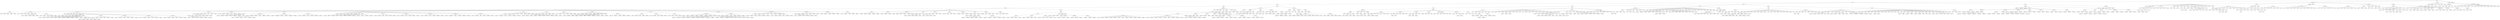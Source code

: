 digraph {
	root [label="root: 1"]
	root -> "Basic cell groups and regions"
	"Basic cell groups and regions" [label="grey: 2"]
	"Basic cell groups and regions" -> Cerebrum
	Cerebrum [label="CH: 3"]
	Cerebrum -> "Cerebral cortex"
	"Cerebral cortex" [label="CTX: 4"]
	"Cerebral cortex" -> "Cortical plate"
	"Cortical plate" [label="CTXpl: 5"]
	"Cortical plate" -> Isocortex
	Isocortex [label="Isocortex: 6"]
	Isocortex -> "Frontal pole, cerebral cortex"
	"Frontal pole, cerebral cortex" [label="FRP: 7"]
	"Frontal pole, cerebral cortex" -> "Frontal pole, layer 1"
	"Frontal pole, layer 1" [label="FRP1: 8"]
	"Frontal pole, cerebral cortex" -> "Frontal pole, layer 2/3"
	"Frontal pole, layer 2/3" [label="FRP2/3: 9"]
	"Frontal pole, cerebral cortex" -> "Frontal pole, layer 5"
	"Frontal pole, layer 5" [label="FRP5: 10"]
	"Frontal pole, cerebral cortex" -> "Frontal pole, layer 6a"
	"Frontal pole, layer 6a" [label="FRP6a: 11"]
	"Frontal pole, cerebral cortex" -> "Frontal pole, layer 6b"
	"Frontal pole, layer 6b" [label="FRP6b: 12"]
	Isocortex -> "Somatomotor areas"
	"Somatomotor areas" [label="MO: 13"]
	"Somatomotor areas" -> "Somatomotor areas, Layer 1"
	"Somatomotor areas, Layer 1" [label="MO1: 14"]
	"Somatomotor areas" -> "Somatomotor areas, Layer 2/3"
	"Somatomotor areas, Layer 2/3" [label="MO2/3: 15"]
	"Somatomotor areas" -> "Somatomotor areas, Layer 5"
	"Somatomotor areas, Layer 5" [label="MO5: 16"]
	"Somatomotor areas" -> "Somatomotor areas, Layer 6a"
	"Somatomotor areas, Layer 6a" [label="MO6a: 17"]
	"Somatomotor areas" -> "Somatomotor areas, Layer 6b"
	"Somatomotor areas, Layer 6b" [label="MO6b: 18"]
	"Somatomotor areas" -> "Primary motor area"
	"Primary motor area" [label="MOp: 19"]
	"Primary motor area" -> "Primary motor area, Layer 1"
	"Primary motor area, Layer 1" [label="MOp1: 20"]
	"Primary motor area" -> "Primary motor area, Layer 2/3"
	"Primary motor area, Layer 2/3" [label="MOp2/3: 21"]
	"Primary motor area" -> "Primary motor area, Layer 5"
	"Primary motor area, Layer 5" [label="MOp5: 22"]
	"Primary motor area" -> "Primary motor area, Layer 6a"
	"Primary motor area, Layer 6a" [label="MOp6a: 23"]
	"Primary motor area" -> "Primary motor area, Layer 6b"
	"Primary motor area, Layer 6b" [label="MOp6b: 24"]
	"Somatomotor areas" -> "Secondary motor area"
	"Secondary motor area" [label="MOs: 25"]
	"Secondary motor area" -> "Secondary motor area, layer 1"
	"Secondary motor area, layer 1" [label="MOs1: 26"]
	"Secondary motor area" -> "Secondary motor area, layer 2/3"
	"Secondary motor area, layer 2/3" [label="MOs2/3: 27"]
	"Secondary motor area" -> "Secondary motor area, layer 5"
	"Secondary motor area, layer 5" [label="MOs5: 28"]
	"Secondary motor area" -> "Secondary motor area, layer 6a"
	"Secondary motor area, layer 6a" [label="MOs6a: 29"]
	"Secondary motor area" -> "Secondary motor area, layer 6b"
	"Secondary motor area, layer 6b" [label="MOs6b: 30"]
	Isocortex -> "Somatosensory areas"
	"Somatosensory areas" [label="SS: 31"]
	"Somatosensory areas" -> "Somatosensory areas, layer 1"
	"Somatosensory areas, layer 1" [label="SS1: 32"]
	"Somatosensory areas" -> "Somatosensory areas, layer 2/3"
	"Somatosensory areas, layer 2/3" [label="SS2/3: 33"]
	"Somatosensory areas" -> "Somatosensory areas, layer 4"
	"Somatosensory areas, layer 4" [label="SS4: 34"]
	"Somatosensory areas" -> "Somatosensory areas, layer 5"
	"Somatosensory areas, layer 5" [label="SS5: 35"]
	"Somatosensory areas" -> "Somatosensory areas, layer 6a"
	"Somatosensory areas, layer 6a" [label="SS6a: 36"]
	"Somatosensory areas" -> "Somatosensory areas, layer 6b"
	"Somatosensory areas, layer 6b" [label="SS6b: 37"]
	"Somatosensory areas" -> "Primary somatosensory area"
	"Primary somatosensory area" [label="SSp: 38"]
	"Primary somatosensory area" -> "Primary somatosensory area, layer 1"
	"Primary somatosensory area, layer 1" [label="SSp1: 39"]
	"Primary somatosensory area" -> "Primary somatosensory area, layer 2/3"
	"Primary somatosensory area, layer 2/3" [label="SSp2/3: 40"]
	"Primary somatosensory area" -> "Primary somatosensory area, layer 4"
	"Primary somatosensory area, layer 4" [label="SSp4: 41"]
	"Primary somatosensory area" -> "Primary somatosensory area, layer 5"
	"Primary somatosensory area, layer 5" [label="SSp5: 42"]
	"Primary somatosensory area" -> "Primary somatosensory area, layer 6a"
	"Primary somatosensory area, layer 6a" [label="SSp6a: 43"]
	"Primary somatosensory area" -> "Primary somatosensory area, layer 6b"
	"Primary somatosensory area, layer 6b" [label="SSp6b: 44"]
	"Primary somatosensory area" -> "Primary somatosensory area, nose"
	"Primary somatosensory area, nose" [label="SSp-n: 45"]
	"Primary somatosensory area, nose" -> "Primary somatosensory area, nose, layer 1"
	"Primary somatosensory area, nose, layer 1" [label="SSp-n1: 46"]
	"Primary somatosensory area, nose" -> "Primary somatosensory area, nose, layer 2/3"
	"Primary somatosensory area, nose, layer 2/3" [label="SSp-n2/3: 47"]
	"Primary somatosensory area, nose" -> "Primary somatosensory area, nose, layer 4"
	"Primary somatosensory area, nose, layer 4" [label="SSp-n4: 48"]
	"Primary somatosensory area, nose" -> "Primary somatosensory area, nose, layer 5"
	"Primary somatosensory area, nose, layer 5" [label="SSp-n5: 49"]
	"Primary somatosensory area, nose" -> "Primary somatosensory area, nose, layer 6a"
	"Primary somatosensory area, nose, layer 6a" [label="SSp-n6a: 50"]
	"Primary somatosensory area, nose" -> "Primary somatosensory area, nose, layer 6b"
	"Primary somatosensory area, nose, layer 6b" [label="SSp-n6b: 51"]
	"Primary somatosensory area" -> "Primary somatosensory area, barrel field"
	"Primary somatosensory area, barrel field" [label="SSp-bfd: 52"]
	"Primary somatosensory area, barrel field" -> "Primary somatosensory area, barrel field, layer 1"
	"Primary somatosensory area, barrel field, layer 1" [label="SSp-bfd1: 53"]
	"Primary somatosensory area, barrel field" -> "Primary somatosensory area, barrel field, layer 2/3"
	"Primary somatosensory area, barrel field, layer 2/3" [label="SSp-bfd2/3: 54"]
	"Primary somatosensory area, barrel field" -> "Primary somatosensory area, barrel field, layer 4"
	"Primary somatosensory area, barrel field, layer 4" [label="SSp-bfd4: 55"]
	"Primary somatosensory area, barrel field" -> "Primary somatosensory area, barrel field, layer 5"
	"Primary somatosensory area, barrel field, layer 5" [label="SSp-bfd5: 56"]
	"Primary somatosensory area, barrel field" -> "Primary somatosensory area, barrel field, layer 6a"
	"Primary somatosensory area, barrel field, layer 6a" [label="SSp-bfd6a: 57"]
	"Primary somatosensory area, barrel field" -> "Primary somatosensory area, barrel field, layer 6b"
	"Primary somatosensory area, barrel field, layer 6b" [label="SSp-bfd6b: 58"]
	"Primary somatosensory area, barrel field" -> "Rostrolateral lateral visual area"
	"Rostrolateral lateral visual area" [label="VISrll: 59"]
	"Rostrolateral lateral visual area" -> "Rostrolateral lateral visual area, layer 1"
	"Rostrolateral lateral visual area, layer 1" [label="VISrll1: 60"]
	"Rostrolateral lateral visual area" -> "Rostrolateral lateral visual area, layer 2/3"
	"Rostrolateral lateral visual area, layer 2/3" [label="VISrll2/3: 61"]
	"Rostrolateral lateral visual area" -> "Rostrolateral lateral visual area, layer 4"
	"Rostrolateral lateral visual area, layer 4" [label="VISrll4: 62"]
	"Rostrolateral lateral visual area" -> "Rostrolateral lateral visual area,layer 5"
	"Rostrolateral lateral visual area,layer 5" [label="VISrll5: 63"]
	"Rostrolateral lateral visual area" -> "Rostrolateral lateral visual area, layer 6a"
	"Rostrolateral lateral visual area, layer 6a" [label="VISrll6a: 64"]
	"Rostrolateral lateral visual area" -> "Rostrolateral lateral visual area, layer 6b"
	"Rostrolateral lateral visual area, layer 6b" [label="VISrll6b: 65"]
	"Primary somatosensory area" -> "Primary somatosensory area, lower limb"
	"Primary somatosensory area, lower limb" [label="SSp-ll: 66"]
	"Primary somatosensory area, lower limb" -> "Primary somatosensory area, lower limb, layer 1"
	"Primary somatosensory area, lower limb, layer 1" [label="SSp-ll1: 67"]
	"Primary somatosensory area, lower limb" -> "Primary somatosensory area, lower limb, layer 2/3"
	"Primary somatosensory area, lower limb, layer 2/3" [label="SSp-ll2/3: 68"]
	"Primary somatosensory area, lower limb" -> "Primary somatosensory area, lower limb, layer 4"
	"Primary somatosensory area, lower limb, layer 4" [label="SSp-ll4: 69"]
	"Primary somatosensory area, lower limb" -> "Primary somatosensory area, lower limb, layer 5"
	"Primary somatosensory area, lower limb, layer 5" [label="SSp-ll5: 70"]
	"Primary somatosensory area, lower limb" -> "Primary somatosensory area, lower limb, layer 6a"
	"Primary somatosensory area, lower limb, layer 6a" [label="SSp-ll6a: 71"]
	"Primary somatosensory area, lower limb" -> "Primary somatosensory area, lower limb, layer 6b"
	"Primary somatosensory area, lower limb, layer 6b" [label="SSp-ll6b: 72"]
	"Primary somatosensory area" -> "Primary somatosensory area, mouth"
	"Primary somatosensory area, mouth" [label="SSp-m: 73"]
	"Primary somatosensory area, mouth" -> "Primary somatosensory area, mouth, layer 1"
	"Primary somatosensory area, mouth, layer 1" [label="SSp-m1: 74"]
	"Primary somatosensory area, mouth" -> "Primary somatosensory area, mouth, layer 2/3"
	"Primary somatosensory area, mouth, layer 2/3" [label="SSp-m2/3: 75"]
	"Primary somatosensory area, mouth" -> "Primary somatosensory area, mouth, layer 4"
	"Primary somatosensory area, mouth, layer 4" [label="SSp-m4: 76"]
	"Primary somatosensory area, mouth" -> "Primary somatosensory area, mouth, layer 5"
	"Primary somatosensory area, mouth, layer 5" [label="SSp-m5: 77"]
	"Primary somatosensory area, mouth" -> "Primary somatosensory area, mouth, layer 6a"
	"Primary somatosensory area, mouth, layer 6a" [label="SSp-m6a: 78"]
	"Primary somatosensory area, mouth" -> "Primary somatosensory area, mouth, layer 6b"
	"Primary somatosensory area, mouth, layer 6b" [label="SSp-m6b: 79"]
	"Primary somatosensory area" -> "Primary somatosensory area, upper limb"
	"Primary somatosensory area, upper limb" [label="SSp-ul: 80"]
	"Primary somatosensory area, upper limb" -> "Primary somatosensory area, upper limb, layer 1"
	"Primary somatosensory area, upper limb, layer 1" [label="SSp-ul1: 81"]
	"Primary somatosensory area, upper limb" -> "Primary somatosensory area, upper limb, layer 2/3"
	"Primary somatosensory area, upper limb, layer 2/3" [label="SSp-ul2/3: 82"]
	"Primary somatosensory area, upper limb" -> "Primary somatosensory area, upper limb, layer 4"
	"Primary somatosensory area, upper limb, layer 4" [label="SSp-ul4: 83"]
	"Primary somatosensory area, upper limb" -> "Primary somatosensory area, upper limb, layer 5"
	"Primary somatosensory area, upper limb, layer 5" [label="SSp-ul5: 84"]
	"Primary somatosensory area, upper limb" -> "Primary somatosensory area, upper limb, layer 6a"
	"Primary somatosensory area, upper limb, layer 6a" [label="SSp-ul6a: 85"]
	"Primary somatosensory area, upper limb" -> "Primary somatosensory area, upper limb, layer 6b"
	"Primary somatosensory area, upper limb, layer 6b" [label="SSp-ul6b: 86"]
	"Primary somatosensory area" -> "Primary somatosensory area, trunk"
	"Primary somatosensory area, trunk" [label="SSp-tr: 87"]
	"Primary somatosensory area, trunk" -> "Primary somatosensory area, trunk, layer 1"
	"Primary somatosensory area, trunk, layer 1" [label="SSp-tr1: 88"]
	"Primary somatosensory area, trunk" -> "Primary somatosensory area, trunk, layer 2/3"
	"Primary somatosensory area, trunk, layer 2/3" [label="SSp-tr2/3: 89"]
	"Primary somatosensory area, trunk" -> "Primary somatosensory area, trunk, layer 4"
	"Primary somatosensory area, trunk, layer 4" [label="SSp-tr4: 90"]
	"Primary somatosensory area, trunk" -> "Primary somatosensory area, trunk, layer 5"
	"Primary somatosensory area, trunk, layer 5" [label="SSp-tr5: 91"]
	"Primary somatosensory area, trunk" -> "Primary somatosensory area, trunk, layer 6a"
	"Primary somatosensory area, trunk, layer 6a" [label="SSp-tr6a: 92"]
	"Primary somatosensory area, trunk" -> "Primary somatosensory area, trunk, layer 6b"
	"Primary somatosensory area, trunk, layer 6b" [label="SSp-tr6b: 93"]
	"Primary somatosensory area" -> "Primary somatosensory area, unassigned"
	"Primary somatosensory area, unassigned" [label="SSp-un: 94"]
	"Primary somatosensory area, unassigned" -> "Primary somatosensory area, unassigned, layer 1"
	"Primary somatosensory area, unassigned, layer 1" [label="SSp-un1: 95"]
	"Primary somatosensory area, unassigned" -> "Primary somatosensory area, unassigned, layer 2/3"
	"Primary somatosensory area, unassigned, layer 2/3" [label="SSp-un2/3: 96"]
	"Primary somatosensory area, unassigned" -> "Primary somatosensory area, unassigned, layer 4"
	"Primary somatosensory area, unassigned, layer 4" [label="SSp-un4: 97"]
	"Primary somatosensory area, unassigned" -> "Primary somatosensory area, unassigned, layer 5"
	"Primary somatosensory area, unassigned, layer 5" [label="SSp-un5: 98"]
	"Primary somatosensory area, unassigned" -> "Primary somatosensory area, unassigned, layer 6a"
	"Primary somatosensory area, unassigned, layer 6a" [label="SSp-un6a: 99"]
	"Primary somatosensory area, unassigned" -> "Primary somatosensory area, unassigned, layer 6b"
	"Primary somatosensory area, unassigned, layer 6b" [label="SSp-un6b: 100"]
	"Somatosensory areas" -> "Supplemental somatosensory area"
	"Supplemental somatosensory area" [label="SSs: 101"]
	"Supplemental somatosensory area" -> "Supplemental somatosensory area, layer 1"
	"Supplemental somatosensory area, layer 1" [label="SSs1: 102"]
	"Supplemental somatosensory area" -> "Supplemental somatosensory area, layer 2/3"
	"Supplemental somatosensory area, layer 2/3" [label="SSs2/3: 103"]
	"Supplemental somatosensory area" -> "Supplemental somatosensory area, layer 4"
	"Supplemental somatosensory area, layer 4" [label="SSs4: 104"]
	"Supplemental somatosensory area" -> "Supplemental somatosensory area, layer 5"
	"Supplemental somatosensory area, layer 5" [label="SSs5: 105"]
	"Supplemental somatosensory area" -> "Supplemental somatosensory area, layer 6a"
	"Supplemental somatosensory area, layer 6a" [label="SSs6a: 106"]
	"Supplemental somatosensory area" -> "Supplemental somatosensory area, layer 6b"
	"Supplemental somatosensory area, layer 6b" [label="SSs6b: 107"]
	Isocortex -> "Gustatory areas"
	"Gustatory areas" [label="GU: 108"]
	"Gustatory areas" -> "Gustatory areas, layer 1"
	"Gustatory areas, layer 1" [label="GU1: 109"]
	"Gustatory areas" -> "Gustatory areas, layer 2/3"
	"Gustatory areas, layer 2/3" [label="GU2/3: 110"]
	"Gustatory areas" -> "Gustatory areas, layer 4"
	"Gustatory areas, layer 4" [label="GU4: 111"]
	"Gustatory areas" -> "Gustatory areas, layer 5"
	"Gustatory areas, layer 5" [label="GU5: 112"]
	"Gustatory areas" -> "Gustatory areas, layer 6a"
	"Gustatory areas, layer 6a" [label="GU6a: 113"]
	"Gustatory areas" -> "Gustatory areas, layer 6b"
	"Gustatory areas, layer 6b" [label="GU6b: 114"]
	Isocortex -> "Visceral area"
	"Visceral area" [label="VISC: 115"]
	"Visceral area" -> "Visceral area, layer 1"
	"Visceral area, layer 1" [label="VISC1: 116"]
	"Visceral area" -> "Visceral area, layer 2/3"
	"Visceral area, layer 2/3" [label="VISC2/3: 117"]
	"Visceral area" -> "Visceral area, layer 4"
	"Visceral area, layer 4" [label="VISC4: 118"]
	"Visceral area" -> "Visceral area, layer 5"
	"Visceral area, layer 5" [label="VISC5: 119"]
	"Visceral area" -> "Visceral area, layer 6a"
	"Visceral area, layer 6a" [label="VISC6a: 120"]
	"Visceral area" -> "Visceral area, layer 6b"
	"Visceral area, layer 6b" [label="VISC6b: 121"]
	Isocortex -> "Auditory areas"
	"Auditory areas" [label="AUD: 122"]
	"Auditory areas" -> "Dorsal auditory area"
	"Dorsal auditory area" [label="AUDd: 123"]
	"Dorsal auditory area" -> "Dorsal auditory area, layer 1"
	"Dorsal auditory area, layer 1" [label="AUDd1: 124"]
	"Dorsal auditory area" -> "Dorsal auditory area, layer 2/3"
	"Dorsal auditory area, layer 2/3" [label="AUDd2/3: 125"]
	"Dorsal auditory area" -> "Dorsal auditory area, layer 4"
	"Dorsal auditory area, layer 4" [label="AUDd4: 126"]
	"Dorsal auditory area" -> "Dorsal auditory area, layer 5"
	"Dorsal auditory area, layer 5" [label="AUDd5: 127"]
	"Dorsal auditory area" -> "Dorsal auditory area, layer 6a"
	"Dorsal auditory area, layer 6a" [label="AUDd6a: 128"]
	"Dorsal auditory area" -> "Dorsal auditory area, layer 6b"
	"Dorsal auditory area, layer 6b" [label="AUDd6b: 129"]
	"Dorsal auditory area" -> "Laterolateral anterior visual area"
	"Laterolateral anterior visual area" [label="VISlla: 130"]
	"Laterolateral anterior visual area" -> "Laterolateral anterior visual area, layer 1"
	"Laterolateral anterior visual area, layer 1" [label="VISlla1: 131"]
	"Laterolateral anterior visual area" -> "Laterolateral anterior visual area, layer 2/3"
	"Laterolateral anterior visual area, layer 2/3" [label="VISlla2/3: 132"]
	"Laterolateral anterior visual area" -> "Laterolateral anterior visual area, layer 4"
	"Laterolateral anterior visual area, layer 4" [label="VISlla4: 133"]
	"Laterolateral anterior visual area" -> "Laterolateral anterior visual area,layer 5"
	"Laterolateral anterior visual area,layer 5" [label="VISlla5: 134"]
	"Laterolateral anterior visual area" -> "Laterolateral anterior visual area, layer 6a"
	"Laterolateral anterior visual area, layer 6a" [label="VISlla6a: 135"]
	"Laterolateral anterior visual area" -> "Laterolateral anterior visual area, layer 6b"
	"Laterolateral anterior visual area, layer 6b" [label="VISlla6b: 136"]
	"Auditory areas" -> "Primary auditory area"
	"Primary auditory area" [label="AUDp: 137"]
	"Primary auditory area" -> "Primary auditory area, layer 1"
	"Primary auditory area, layer 1" [label="AUDp1: 138"]
	"Primary auditory area" -> "Primary auditory area, layer 2/3"
	"Primary auditory area, layer 2/3" [label="AUDp2/3: 139"]
	"Primary auditory area" -> "Primary auditory area, layer 4"
	"Primary auditory area, layer 4" [label="AUDp4: 140"]
	"Primary auditory area" -> "Primary auditory area, layer 5"
	"Primary auditory area, layer 5" [label="AUDp5: 141"]
	"Primary auditory area" -> "Primary auditory area, layer 6a"
	"Primary auditory area, layer 6a" [label="AUDp6a: 142"]
	"Primary auditory area" -> "Primary auditory area, layer 6b"
	"Primary auditory area, layer 6b" [label="AUDp6b: 143"]
	"Auditory areas" -> "Posterior auditory area"
	"Posterior auditory area" [label="AUDpo: 144"]
	"Posterior auditory area" -> "Posterior auditory area, layer 1"
	"Posterior auditory area, layer 1" [label="AUDpo1: 145"]
	"Posterior auditory area" -> "Posterior auditory area, layer 2/3"
	"Posterior auditory area, layer 2/3" [label="AUDpo2/3: 146"]
	"Posterior auditory area" -> "Posterior auditory area, layer 4"
	"Posterior auditory area, layer 4" [label="AUDpo4: 147"]
	"Posterior auditory area" -> "Posterior auditory area, layer 5"
	"Posterior auditory area, layer 5" [label="AUDpo5: 148"]
	"Posterior auditory area" -> "Posterior auditory area, layer 6a"
	"Posterior auditory area, layer 6a" [label="AUDpo6a: 149"]
	"Posterior auditory area" -> "Posterior auditory area, layer 6b"
	"Posterior auditory area, layer 6b" [label="AUDpo6b: 150"]
	"Auditory areas" -> "Ventral auditory area"
	"Ventral auditory area" [label="AUDv: 151"]
	"Ventral auditory area" -> "Ventral auditory area, layer 1"
	"Ventral auditory area, layer 1" [label="AUDv1: 152"]
	"Ventral auditory area" -> "Ventral auditory area, layer 2/3"
	"Ventral auditory area, layer 2/3" [label="AUDv2/3: 153"]
	"Ventral auditory area" -> "Ventral auditory area, layer 4"
	"Ventral auditory area, layer 4" [label="AUDv4: 154"]
	"Ventral auditory area" -> "Ventral auditory area, layer 5"
	"Ventral auditory area, layer 5" [label="AUDv5: 155"]
	"Ventral auditory area" -> "Ventral auditory area, layer 6a"
	"Ventral auditory area, layer 6a" [label="AUDv6a: 156"]
	"Ventral auditory area" -> "Ventral auditory area, layer 6b"
	"Ventral auditory area, layer 6b" [label="AUDv6b: 157"]
	Isocortex -> "Visual areas"
	"Visual areas" [label="VIS: 158"]
	"Visual areas" -> "Visual areas, layer 1"
	"Visual areas, layer 1" [label="VIS1: 159"]
	"Visual areas" -> "Visual areas, layer 2/3"
	"Visual areas, layer 2/3" [label="VIS2/3: 160"]
	"Visual areas" -> "Visual areas, layer 4"
	"Visual areas, layer 4" [label="VIS4: 161"]
	"Visual areas" -> "Visual areas, layer 5"
	"Visual areas, layer 5" [label="VIS5: 162"]
	"Visual areas" -> "Visual areas, layer 6a"
	"Visual areas, layer 6a" [label="VIS6a: 163"]
	"Visual areas" -> "Visual areas, layer 6b"
	"Visual areas, layer 6b" [label="VIS6b: 164"]
	"Visual areas" -> "Anterolateral visual area"
	"Anterolateral visual area" [label="VISal: 165"]
	"Anterolateral visual area" -> "Anterolateral visual area, layer 1"
	"Anterolateral visual area, layer 1" [label="VISal1: 166"]
	"Anterolateral visual area" -> "Anterolateral visual area, layer 2/3"
	"Anterolateral visual area, layer 2/3" [label="VISal2/3: 167"]
	"Anterolateral visual area" -> "Anterolateral visual area, layer 4"
	"Anterolateral visual area, layer 4" [label="VISal4: 168"]
	"Anterolateral visual area" -> "Anterolateral visual area, layer 5"
	"Anterolateral visual area, layer 5" [label="VISal5: 169"]
	"Anterolateral visual area" -> "Anterolateral visual area, layer 6a"
	"Anterolateral visual area, layer 6a" [label="VISal6a: 170"]
	"Anterolateral visual area" -> "Anterolateral visual area, layer 6b"
	"Anterolateral visual area, layer 6b" [label="VISal6b: 171"]
	"Visual areas" -> "Anteromedial visual area"
	"Anteromedial visual area" [label="VISam: 172"]
	"Anteromedial visual area" -> "Anteromedial visual area, layer 1"
	"Anteromedial visual area, layer 1" [label="VISam1: 173"]
	"Anteromedial visual area" -> "Anteromedial visual area, layer 2/3"
	"Anteromedial visual area, layer 2/3" [label="VISam2/3: 174"]
	"Anteromedial visual area" -> "Anteromedial visual area, layer 4"
	"Anteromedial visual area, layer 4" [label="VISam4: 175"]
	"Anteromedial visual area" -> "Anteromedial visual area, layer 5"
	"Anteromedial visual area, layer 5" [label="VISam5: 176"]
	"Anteromedial visual area" -> "Anteromedial visual area, layer 6a"
	"Anteromedial visual area, layer 6a" [label="VISam6a: 177"]
	"Anteromedial visual area" -> "Anteromedial visual area, layer 6b"
	"Anteromedial visual area, layer 6b" [label="VISam6b: 178"]
	"Visual areas" -> "Lateral visual area"
	"Lateral visual area" [label="VISl: 179"]
	"Lateral visual area" -> "Lateral visual area, layer 1"
	"Lateral visual area, layer 1" [label="VISl1: 180"]
	"Lateral visual area" -> "Lateral visual area, layer 2/3"
	"Lateral visual area, layer 2/3" [label="VISl2/3: 181"]
	"Lateral visual area" -> "Lateral visual area, layer 4"
	"Lateral visual area, layer 4" [label="VISl4: 182"]
	"Lateral visual area" -> "Lateral visual area, layer 5"
	"Lateral visual area, layer 5" [label="VISl5: 183"]
	"Lateral visual area" -> "Lateral visual area, layer 6a"
	"Lateral visual area, layer 6a" [label="VISl6a: 184"]
	"Lateral visual area" -> "Lateral visual area, layer 6b"
	"Lateral visual area, layer 6b" [label="VISl6b: 185"]
	"Visual areas" -> "Primary visual area"
	"Primary visual area" [label="VISp: 186"]
	"Primary visual area" -> "Primary visual area, layer 1"
	"Primary visual area, layer 1" [label="VISp1: 187"]
	"Primary visual area" -> "Primary visual area, layer 2/3"
	"Primary visual area, layer 2/3" [label="VISp2/3: 188"]
	"Primary visual area" -> "Primary visual area, layer 4"
	"Primary visual area, layer 4" [label="VISp4: 189"]
	"Primary visual area" -> "Primary visual area, layer 5"
	"Primary visual area, layer 5" [label="VISp5: 190"]
	"Primary visual area" -> "Primary visual area, layer 6a"
	"Primary visual area, layer 6a" [label="VISp6a: 191"]
	"Primary visual area" -> "Primary visual area, layer 6b"
	"Primary visual area, layer 6b" [label="VISp6b: 192"]
	"Visual areas" -> "Posterolateral visual area"
	"Posterolateral visual area" [label="VISpl: 193"]
	"Posterolateral visual area" -> "Posterolateral visual area, layer 1"
	"Posterolateral visual area, layer 1" [label="VISpl1: 194"]
	"Posterolateral visual area" -> "Posterolateral visual area, layer 2/3"
	"Posterolateral visual area, layer 2/3" [label="VISpl2/3: 195"]
	"Posterolateral visual area" -> "Posterolateral visual area, layer 4"
	"Posterolateral visual area, layer 4" [label="VISpl4: 196"]
	"Posterolateral visual area" -> "Posterolateral visual area, layer 5"
	"Posterolateral visual area, layer 5" [label="VISpl5: 197"]
	"Posterolateral visual area" -> "Posterolateral visual area, layer 6a"
	"Posterolateral visual area, layer 6a" [label="VISpl6a: 198"]
	"Posterolateral visual area" -> "Posterolateral visual area, layer 6b"
	"Posterolateral visual area, layer 6b" [label="VISpl6b: 199"]
	"Visual areas" -> "posteromedial visual area"
	"posteromedial visual area" [label="VISpm: 200"]
	"posteromedial visual area" -> "posteromedial visual area, layer 1"
	"posteromedial visual area, layer 1" [label="VISpm1: 201"]
	"posteromedial visual area" -> "posteromedial visual area, layer 2/3"
	"posteromedial visual area, layer 2/3" [label="VISpm2/3: 202"]
	"posteromedial visual area" -> "posteromedial visual area, layer 4"
	"posteromedial visual area, layer 4" [label="VISpm4: 203"]
	"posteromedial visual area" -> "posteromedial visual area, layer 5"
	"posteromedial visual area, layer 5" [label="VISpm5: 204"]
	"posteromedial visual area" -> "posteromedial visual area, layer 6a"
	"posteromedial visual area, layer 6a" [label="VISpm6a: 205"]
	"posteromedial visual area" -> "posteromedial visual area, layer 6b"
	"posteromedial visual area, layer 6b" [label="VISpm6b: 206"]
	"Visual areas" -> "Laterointermediate area"
	"Laterointermediate area" [label="VISli: 207"]
	"Laterointermediate area" -> "Laterointermediate area, layer 1"
	"Laterointermediate area, layer 1" [label="VISli1: 208"]
	"Laterointermediate area" -> "Laterointermediate area, layer 2/3"
	"Laterointermediate area, layer 2/3" [label="VISli2/3: 209"]
	"Laterointermediate area" -> "Laterointermediate area, layer 4"
	"Laterointermediate area, layer 4" [label="VISli4: 210"]
	"Laterointermediate area" -> "Laterointermediate area, layer 5"
	"Laterointermediate area, layer 5" [label="VISli5: 211"]
	"Laterointermediate area" -> "Laterointermediate area, layer 6a"
	"Laterointermediate area, layer 6a" [label="VISli6a: 212"]
	"Laterointermediate area" -> "Laterointermediate area, layer 6b"
	"Laterointermediate area, layer 6b" [label="VISli6b: 213"]
	"Visual areas" -> "Postrhinal area"
	"Postrhinal area" [label="VISpor: 214"]
	"Postrhinal area" -> "Postrhinal area, layer 1"
	"Postrhinal area, layer 1" [label="VISpor1: 215"]
	"Postrhinal area" -> "Postrhinal area, layer 2/3"
	"Postrhinal area, layer 2/3" [label="VISpor2/3: 216"]
	"Postrhinal area" -> "Postrhinal area, layer 4"
	"Postrhinal area, layer 4" [label="VISpor4: 217"]
	"Postrhinal area" -> "Postrhinal area, layer 5"
	"Postrhinal area, layer 5" [label="VISpor5: 218"]
	"Postrhinal area" -> "Postrhinal area, layer 6a"
	"Postrhinal area, layer 6a" [label="VISpor6a: 219"]
	"Postrhinal area" -> "Postrhinal area, layer 6b"
	"Postrhinal area, layer 6b" [label="VISpor6b: 220"]
	Isocortex -> "Anterior cingulate area"
	"Anterior cingulate area" [label="ACA: 221"]
	"Anterior cingulate area" -> "Anterior cingulate area, layer 1"
	"Anterior cingulate area, layer 1" [label="ACA1: 222"]
	"Anterior cingulate area" -> "Anterior cingulate area, layer 2/3"
	"Anterior cingulate area, layer 2/3" [label="ACA2/3: 223"]
	"Anterior cingulate area" -> "Anterior cingulate area, layer 5"
	"Anterior cingulate area, layer 5" [label="ACA5: 224"]
	"Anterior cingulate area" -> "Anterior cingulate area, layer 6a"
	"Anterior cingulate area, layer 6a" [label="ACA6a: 225"]
	"Anterior cingulate area" -> "Anterior cingulate area, layer 6b"
	"Anterior cingulate area, layer 6b" [label="ACA6b: 226"]
	"Anterior cingulate area" -> "Anterior cingulate area, dorsal part"
	"Anterior cingulate area, dorsal part" [label="ACAd: 227"]
	"Anterior cingulate area, dorsal part" -> "Anterior cingulate area, dorsal part, layer 1"
	"Anterior cingulate area, dorsal part, layer 1" [label="ACAd1: 228"]
	"Anterior cingulate area, dorsal part" -> "Anterior cingulate area, dorsal part, layer 2/3"
	"Anterior cingulate area, dorsal part, layer 2/3" [label="ACAd2/3: 229"]
	"Anterior cingulate area, dorsal part" -> "Anterior cingulate area, dorsal part, layer 5"
	"Anterior cingulate area, dorsal part, layer 5" [label="ACAd5: 230"]
	"Anterior cingulate area, dorsal part" -> "Anterior cingulate area, dorsal part, layer 6a"
	"Anterior cingulate area, dorsal part, layer 6a" [label="ACAd6a: 231"]
	"Anterior cingulate area, dorsal part" -> "Anterior cingulate area, dorsal part, layer 6b"
	"Anterior cingulate area, dorsal part, layer 6b" [label="ACAd6b: 232"]
	"Anterior cingulate area" -> "Anterior cingulate area, ventral part"
	"Anterior cingulate area, ventral part" [label="ACAv: 233"]
	"Anterior cingulate area, ventral part" -> "Anterior cingulate area, ventral part, layer 1"
	"Anterior cingulate area, ventral part, layer 1" [label="ACAv1: 234"]
	"Anterior cingulate area, ventral part" -> "Anterior cingulate area, ventral part, layer 2/3"
	"Anterior cingulate area, ventral part, layer 2/3" [label="ACAv2/3: 235"]
	"Anterior cingulate area, ventral part" -> "Anterior cingulate area, ventral part, layer 5"
	"Anterior cingulate area, ventral part, layer 5" [label="ACAv5: 236"]
	"Anterior cingulate area, ventral part" -> "Anterior cingulate area, ventral part, 6a"
	"Anterior cingulate area, ventral part, 6a" [label="ACAv6a: 237"]
	"Anterior cingulate area, ventral part" -> "Anterior cingulate area, ventral part, 6b"
	"Anterior cingulate area, ventral part, 6b" [label="ACAv6b: 238"]
	Isocortex -> "Prelimbic area"
	"Prelimbic area" [label="PL: 239"]
	"Prelimbic area" -> "Prelimbic area, layer 1"
	"Prelimbic area, layer 1" [label="PL1: 240"]
	"Prelimbic area" -> "Prelimbic area, layer 2"
	"Prelimbic area, layer 2" [label="PL2: 241"]
	"Prelimbic area" -> "Prelimbic area, layer 2/3"
	"Prelimbic area, layer 2/3" [label="PL2/3: 242"]
	"Prelimbic area" -> "Prelimbic area, layer 5"
	"Prelimbic area, layer 5" [label="PL5: 243"]
	"Prelimbic area" -> "Prelimbic area, layer 6a"
	"Prelimbic area, layer 6a" [label="PL6a: 244"]
	"Prelimbic area" -> "Prelimbic area, layer 6b"
	"Prelimbic area, layer 6b" [label="PL6b: 245"]
	Isocortex -> "Infralimbic area"
	"Infralimbic area" [label="ILA: 246"]
	"Infralimbic area" -> "Infralimbic area, layer 1"
	"Infralimbic area, layer 1" [label="ILA1: 247"]
	"Infralimbic area" -> "Infralimbic area, layer 2"
	"Infralimbic area, layer 2" [label="ILA2: 248"]
	"Infralimbic area" -> "Infralimbic area, layer 2/3"
	"Infralimbic area, layer 2/3" [label="ILA2/3: 249"]
	"Infralimbic area" -> "Infralimbic area, layer 5"
	"Infralimbic area, layer 5" [label="ILA5: 250"]
	"Infralimbic area" -> "Infralimbic area, layer 6a"
	"Infralimbic area, layer 6a" [label="ILA6a: 251"]
	"Infralimbic area" -> "Infralimbic area, layer 6b"
	"Infralimbic area, layer 6b" [label="ILA6b: 252"]
	Isocortex -> "Orbital area"
	"Orbital area" [label="ORB: 253"]
	"Orbital area" -> "Orbital area, layer 1"
	"Orbital area, layer 1" [label="ORB1: 254"]
	"Orbital area" -> "Orbital area, layer 2/3"
	"Orbital area, layer 2/3" [label="ORB2/3: 255"]
	"Orbital area" -> "Orbital area, layer 5"
	"Orbital area, layer 5" [label="ORB5: 256"]
	"Orbital area" -> "Orbital area, layer 6a"
	"Orbital area, layer 6a" [label="ORB6a: 257"]
	"Orbital area" -> "Orbital area, layer 6b"
	"Orbital area, layer 6b" [label="ORB6b: 258"]
	"Orbital area" -> "Orbital area, lateral part"
	"Orbital area, lateral part" [label="ORBl: 259"]
	"Orbital area, lateral part" -> "Orbital area, lateral part, layer 1"
	"Orbital area, lateral part, layer 1" [label="ORBl1: 260"]
	"Orbital area, lateral part" -> "Orbital area, lateral part, layer 2/3"
	"Orbital area, lateral part, layer 2/3" [label="ORBl2/3: 261"]
	"Orbital area, lateral part" -> "Orbital area, lateral part, layer 5"
	"Orbital area, lateral part, layer 5" [label="ORBl5: 262"]
	"Orbital area, lateral part" -> "Orbital area, lateral part, layer 6a"
	"Orbital area, lateral part, layer 6a" [label="ORBl6a: 263"]
	"Orbital area, lateral part" -> "Orbital area, lateral part, layer 6b"
	"Orbital area, lateral part, layer 6b" [label="ORBl6b: 264"]
	"Orbital area" -> "Orbital area, medial part"
	"Orbital area, medial part" [label="ORBm: 265"]
	"Orbital area, medial part" -> "Orbital area, medial part, layer 1"
	"Orbital area, medial part, layer 1" [label="ORBm1: 266"]
	"Orbital area, medial part" -> "Orbital area, medial part, layer 2"
	"Orbital area, medial part, layer 2" [label="ORBm2: 267"]
	"Orbital area, medial part" -> "Orbital area, medial part, layer 2/3"
	"Orbital area, medial part, layer 2/3" [label="ORBm2/3: 268"]
	"Orbital area, medial part" -> "Orbital area, medial part, layer 5"
	"Orbital area, medial part, layer 5" [label="ORBm5: 269"]
	"Orbital area, medial part" -> "Orbital area, medial part, layer 6a"
	"Orbital area, medial part, layer 6a" [label="ORBm6a: 270"]
	"Orbital area, medial part" -> "Orbital area, medial part, layer 6b"
	"Orbital area, medial part, layer 6b" [label="ORBm6b: 271"]
	"Orbital area" -> "Orbital area, ventral part"
	"Orbital area, ventral part" [label="ORBv: 272"]
	"Orbital area" -> "Orbital area, ventrolateral part"
	"Orbital area, ventrolateral part" [label="ORBvl: 273"]
	"Orbital area, ventrolateral part" -> "Orbital area, ventrolateral part, layer 1"
	"Orbital area, ventrolateral part, layer 1" [label="ORBvl1: 274"]
	"Orbital area, ventrolateral part" -> "Orbital area, ventrolateral part, layer 2/3"
	"Orbital area, ventrolateral part, layer 2/3" [label="ORBvl2/3: 275"]
	"Orbital area, ventrolateral part" -> "Orbital area, ventrolateral part, layer 5"
	"Orbital area, ventrolateral part, layer 5" [label="ORBvl5: 276"]
	"Orbital area, ventrolateral part" -> "Orbital area, ventrolateral part, layer 6a"
	"Orbital area, ventrolateral part, layer 6a" [label="ORBvl6a: 277"]
	"Orbital area, ventrolateral part" -> "Orbital area, ventrolateral part, layer 6b"
	"Orbital area, ventrolateral part, layer 6b" [label="ORBvl6b: 278"]
	Isocortex -> "Agranular insular area"
	"Agranular insular area" [label="AI: 279"]
	"Agranular insular area" -> "Agranular insular area, dorsal part"
	"Agranular insular area, dorsal part" [label="AId: 280"]
	"Agranular insular area, dorsal part" -> "Agranular insular area, dorsal part, layer 1"
	"Agranular insular area, dorsal part, layer 1" [label="AId1: 281"]
	"Agranular insular area, dorsal part" -> "Agranular insular area, dorsal part, layer 2/3"
	"Agranular insular area, dorsal part, layer 2/3" [label="AId2/3: 282"]
	"Agranular insular area, dorsal part" -> "Agranular insular area, dorsal part, layer 5"
	"Agranular insular area, dorsal part, layer 5" [label="AId5: 283"]
	"Agranular insular area, dorsal part" -> "Agranular insular area, dorsal part, layer 6a"
	"Agranular insular area, dorsal part, layer 6a" [label="AId6a: 284"]
	"Agranular insular area, dorsal part" -> "Agranular insular area, dorsal part, layer 6b"
	"Agranular insular area, dorsal part, layer 6b" [label="AId6b: 285"]
	"Agranular insular area" -> "Agranular insular area, posterior part"
	"Agranular insular area, posterior part" [label="AIp: 286"]
	"Agranular insular area, posterior part" -> "Agranular insular area, posterior part, layer 1"
	"Agranular insular area, posterior part, layer 1" [label="AIp1: 287"]
	"Agranular insular area, posterior part" -> "Agranular insular area, posterior part, layer 2/3"
	"Agranular insular area, posterior part, layer 2/3" [label="AIp2/3: 288"]
	"Agranular insular area, posterior part" -> "Agranular insular area, posterior part, layer 5"
	"Agranular insular area, posterior part, layer 5" [label="AIp5: 289"]
	"Agranular insular area, posterior part" -> "Agranular insular area, posterior part, layer 6a"
	"Agranular insular area, posterior part, layer 6a" [label="AIp6a: 290"]
	"Agranular insular area, posterior part" -> "Agranular insular area, posterior part, layer 6b"
	"Agranular insular area, posterior part, layer 6b" [label="AIp6b: 291"]
	"Agranular insular area" -> "Agranular insular area, ventral part"
	"Agranular insular area, ventral part" [label="AIv: 292"]
	"Agranular insular area, ventral part" -> "Agranular insular area, ventral part, layer 1"
	"Agranular insular area, ventral part, layer 1" [label="AIv1: 293"]
	"Agranular insular area, ventral part" -> "Agranular insular area, ventral part, layer 2/3"
	"Agranular insular area, ventral part, layer 2/3" [label="AIv2/3: 294"]
	"Agranular insular area, ventral part" -> "Agranular insular area, ventral part, layer 5"
	"Agranular insular area, ventral part, layer 5" [label="AIv5: 295"]
	"Agranular insular area, ventral part" -> "Agranular insular area, ventral part, layer 6a"
	"Agranular insular area, ventral part, layer 6a" [label="AIv6a: 296"]
	"Agranular insular area, ventral part" -> "Agranular insular area, ventral part, layer 6b"
	"Agranular insular area, ventral part, layer 6b" [label="AIv6b: 297"]
	Isocortex -> "Retrosplenial area"
	"Retrosplenial area" [label="RSP: 298"]
	"Retrosplenial area" -> "Retrosplenial area, lateral agranular part"
	"Retrosplenial area, lateral agranular part" [label="RSPagl: 299"]
	"Retrosplenial area, lateral agranular part" -> "Retrosplenial area, lateral agranular part, layer 1"
	"Retrosplenial area, lateral agranular part, layer 1" [label="RSPagl1: 300"]
	"Retrosplenial area, lateral agranular part" -> "Retrosplenial area, lateral agranular part, layer 2/3"
	"Retrosplenial area, lateral agranular part, layer 2/3" [label="RSPagl2/3: 301"]
	"Retrosplenial area, lateral agranular part" -> "Retrosplenial area, lateral agranular part, layer 5"
	"Retrosplenial area, lateral agranular part, layer 5" [label="RSPagl5: 302"]
	"Retrosplenial area, lateral agranular part" -> "Retrosplenial area, lateral agranular part, layer 6a"
	"Retrosplenial area, lateral agranular part, layer 6a" [label="RSPagl6a: 303"]
	"Retrosplenial area, lateral agranular part" -> "Retrosplenial area, lateral agranular part, layer 6b"
	"Retrosplenial area, lateral agranular part, layer 6b" [label="RSPagl6b: 304"]
	"Retrosplenial area, lateral agranular part" -> "Mediomedial anterior visual area"
	"Mediomedial anterior visual area" [label="VISmma: 305"]
	"Mediomedial anterior visual area" -> "Mediomedial anterior visual area, layer 1"
	"Mediomedial anterior visual area, layer 1" [label="VISmma1: 306"]
	"Mediomedial anterior visual area" -> "Mediomedial anterior visual area, layer 2/3"
	"Mediomedial anterior visual area, layer 2/3" [label="VISmma2/3: 307"]
	"Mediomedial anterior visual area" -> "Mediomedial anterior visual area, layer 4"
	"Mediomedial anterior visual area, layer 4" [label="VISmma4: 308"]
	"Mediomedial anterior visual area" -> "Mediomedial anterior visual area,layer 5"
	"Mediomedial anterior visual area,layer 5" [label="VISmma5: 309"]
	"Mediomedial anterior visual area" -> "Mediomedial anterior visual area, layer 6a"
	"Mediomedial anterior visual area, layer 6a" [label="VISmma6a: 310"]
	"Mediomedial anterior visual area" -> "Mediomedial anterior visual area, layer 6b"
	"Mediomedial anterior visual area, layer 6b" [label="VISmma6b: 311"]
	"Retrosplenial area, lateral agranular part" -> "Mediomedial posterior visual area"
	"Mediomedial posterior visual area" [label="VISmmp: 312"]
	"Mediomedial posterior visual area" -> "Mediomedial posterior visual area, layer 1"
	"Mediomedial posterior visual area, layer 1" [label="VISmmp1: 313"]
	"Mediomedial posterior visual area" -> "Mediomedial posterior visual area, layer 2/3"
	"Mediomedial posterior visual area, layer 2/3" [label="VISmmp2/3: 314"]
	"Mediomedial posterior visual area" -> "Mediomedial posterior visual area, layer 4"
	"Mediomedial posterior visual area, layer 4" [label="VISmmp4: 315"]
	"Mediomedial posterior visual area" -> "Mediomedial posterior visual area,layer 5"
	"Mediomedial posterior visual area,layer 5" [label="VISmmp5: 316"]
	"Mediomedial posterior visual area" -> "Mediomedial posterior visual area, layer 6a"
	"Mediomedial posterior visual area, layer 6a" [label="VISmmp6a: 317"]
	"Mediomedial posterior visual area" -> "Mediomedial posterior visual area, layer 6b"
	"Mediomedial posterior visual area, layer 6b" [label="VISmmp6b: 318"]
	"Retrosplenial area, lateral agranular part" -> "Medial visual area"
	"Medial visual area" [label="VISm: 319"]
	"Medial visual area" -> "Medial visual area, layer 1"
	"Medial visual area, layer 1" [label="VISm1: 320"]
	"Medial visual area" -> "Medial visual area, layer 2/3"
	"Medial visual area, layer 2/3" [label="VISm2/3: 321"]
	"Medial visual area" -> "Medial visual area, layer 4"
	"Medial visual area, layer 4" [label="VISm4: 322"]
	"Medial visual area" -> "Medial visual area,layer 5"
	"Medial visual area,layer 5" [label="VISm5: 323"]
	"Medial visual area" -> "Medial visual area, layer 6a"
	"Medial visual area, layer 6a" [label="VISm6a: 324"]
	"Medial visual area" -> "Medial visual area, layer 6b"
	"Medial visual area, layer 6b" [label="VISm6b: 325"]
	"Retrosplenial area" -> "Retrosplenial area, dorsal part"
	"Retrosplenial area, dorsal part" [label="RSPd: 326"]
	"Retrosplenial area, dorsal part" -> "Retrosplenial area, dorsal part, layer 1"
	"Retrosplenial area, dorsal part, layer 1" [label="RSPd1: 327"]
	"Retrosplenial area, dorsal part" -> "Retrosplenial area, dorsal part, layer 2/3"
	"Retrosplenial area, dorsal part, layer 2/3" [label="RSPd2/3: 328"]
	"Retrosplenial area, dorsal part" -> "Retrosplenial area, dorsal part, layer 4"
	"Retrosplenial area, dorsal part, layer 4" [label="RSPd4: 329"]
	"Retrosplenial area, dorsal part" -> "Retrosplenial area, dorsal part, layer 5"
	"Retrosplenial area, dorsal part, layer 5" [label="RSPd5: 330"]
	"Retrosplenial area, dorsal part" -> "Retrosplenial area, dorsal part, layer 6a"
	"Retrosplenial area, dorsal part, layer 6a" [label="RSPd6a: 331"]
	"Retrosplenial area, dorsal part" -> "Retrosplenial area, dorsal part, layer 6b"
	"Retrosplenial area, dorsal part, layer 6b" [label="RSPd6b: 332"]
	"Retrosplenial area" -> "Retrosplenial area, ventral part"
	"Retrosplenial area, ventral part" [label="RSPv: 333"]
	"Retrosplenial area, ventral part" -> "Retrosplenial area, ventral part, layer 1"
	"Retrosplenial area, ventral part, layer 1" [label="RSPv1: 334"]
	"Retrosplenial area, ventral part" -> "Retrosplenial area, ventral part, layer 2"
	"Retrosplenial area, ventral part, layer 2" [label="RSPv2: 335"]
	"Retrosplenial area, ventral part" -> "Retrosplenial area, ventral part, layer 2/3"
	"Retrosplenial area, ventral part, layer 2/3" [label="RSPv2/3: 336"]
	"Retrosplenial area, ventral part" -> "Retrosplenial area, ventral part, layer 5"
	"Retrosplenial area, ventral part, layer 5" [label="RSPv5: 337"]
	"Retrosplenial area, ventral part" -> "Retrosplenial area, ventral part, layer 6a"
	"Retrosplenial area, ventral part, layer 6a" [label="RSPv6a: 338"]
	"Retrosplenial area, ventral part" -> "Retrosplenial area, ventral part, layer 6b"
	"Retrosplenial area, ventral part, layer 6b" [label="RSPv6b: 339"]
	Isocortex -> "Posterior parietal association areas"
	"Posterior parietal association areas" [label="PTLp: 340"]
	"Posterior parietal association areas" -> "Posterior parietal association areas, layer 1"
	"Posterior parietal association areas, layer 1" [label="PTLp1: 341"]
	"Posterior parietal association areas" -> "Posterior parietal association areas, layer 2/3"
	"Posterior parietal association areas, layer 2/3" [label="PTLp2/3: 342"]
	"Posterior parietal association areas" -> "Posterior parietal association areas, layer 4"
	"Posterior parietal association areas, layer 4" [label="PTLp4: 343"]
	"Posterior parietal association areas" -> "Posterior parietal association areas, layer 5"
	"Posterior parietal association areas, layer 5" [label="PTLp5: 344"]
	"Posterior parietal association areas" -> "Posterior parietal association areas, layer 6a"
	"Posterior parietal association areas, layer 6a" [label="PTLp6a: 345"]
	"Posterior parietal association areas" -> "Posterior parietal association areas, layer 6b"
	"Posterior parietal association areas, layer 6b" [label="PTLp6b: 346"]
	"Posterior parietal association areas" -> "Anterior area"
	"Anterior area" [label="VISa: 347"]
	"Anterior area" -> "Anterior area, layer 1"
	"Anterior area, layer 1" [label="VISa1: 348"]
	"Anterior area" -> "Anterior area, layer 2/3"
	"Anterior area, layer 2/3" [label="VISa2/3: 349"]
	"Anterior area" -> "Anterior area, layer 4"
	"Anterior area, layer 4" [label="VISa4: 350"]
	"Anterior area" -> "Anterior area, layer 5"
	"Anterior area, layer 5" [label="VISa5: 351"]
	"Anterior area" -> "Anterior area, layer 6a"
	"Anterior area, layer 6a" [label="VISa6a: 352"]
	"Anterior area" -> "Anterior area, layer 6b"
	"Anterior area, layer 6b" [label="VISa6b: 353"]
	"Posterior parietal association areas" -> "Rostrolateral visual area"
	"Rostrolateral visual area" [label="VISrl: 354"]
	"Rostrolateral visual area" -> "Rostrolateral area, layer 1"
	"Rostrolateral area, layer 1" [label="VISrl1: 355"]
	"Rostrolateral visual area" -> "Rostrolateral area, layer 2/3"
	"Rostrolateral area, layer 2/3" [label="VISrl2/3: 356"]
	"Rostrolateral visual area" -> "Rostrolateral area, layer 4"
	"Rostrolateral area, layer 4" [label="VISrl4: 357"]
	"Rostrolateral visual area" -> "Rostrolateral area, layer 5"
	"Rostrolateral area, layer 5" [label="VISrl5: 358"]
	"Rostrolateral visual area" -> "Rostrolateral area, layer 6a"
	"Rostrolateral area, layer 6a" [label="VISrl6a: 359"]
	"Rostrolateral visual area" -> "Rostrolateral area, layer 6b"
	"Rostrolateral area, layer 6b" [label="VISrl6b: 360"]
	Isocortex -> "Temporal association areas"
	"Temporal association areas" [label="TEa: 361"]
	"Temporal association areas" -> "Temporal association areas, layer 1"
	"Temporal association areas, layer 1" [label="TEa1: 362"]
	"Temporal association areas" -> "Temporal association areas, layer 2/3"
	"Temporal association areas, layer 2/3" [label="TEa2/3: 363"]
	"Temporal association areas" -> "Temporal association areas, layer 4"
	"Temporal association areas, layer 4" [label="TEa4: 364"]
	"Temporal association areas" -> "Temporal association areas, layer 5"
	"Temporal association areas, layer 5" [label="TEa5: 365"]
	"Temporal association areas" -> "Temporal association areas, layer 6a"
	"Temporal association areas, layer 6a" [label="TEa6a: 366"]
	"Temporal association areas" -> "Temporal association areas, layer 6b"
	"Temporal association areas, layer 6b" [label="TEa6b: 367"]
	Isocortex -> "Perirhinal area"
	"Perirhinal area" [label="PERI: 368"]
	"Perirhinal area" -> "Perirhinal area, layer 1"
	"Perirhinal area, layer 1" [label="PERI1: 369"]
	"Perirhinal area" -> "Perirhinal area, layer 2/3"
	"Perirhinal area, layer 2/3" [label="PERI2/3: 370"]
	"Perirhinal area" -> "Perirhinal area, layer 5"
	"Perirhinal area, layer 5" [label="PERI5: 371"]
	"Perirhinal area" -> "Perirhinal area, layer 6a"
	"Perirhinal area, layer 6a" [label="PERI6a: 372"]
	"Perirhinal area" -> "Perirhinal area, layer 6b"
	"Perirhinal area, layer 6b" [label="PERI6b: 373"]
	Isocortex -> "Ectorhinal area"
	"Ectorhinal area" [label="ECT: 374"]
	"Ectorhinal area" -> "Ectorhinal area/Layer 1"
	"Ectorhinal area/Layer 1" [label="ECT1: 375"]
	"Ectorhinal area" -> "Ectorhinal area/Layer 2/3"
	"Ectorhinal area/Layer 2/3" [label="ECT2/3: 376"]
	"Ectorhinal area" -> "Ectorhinal area/Layer 5"
	"Ectorhinal area/Layer 5" [label="ECT5: 377"]
	"Ectorhinal area" -> "Ectorhinal area/Layer 6a"
	"Ectorhinal area/Layer 6a" [label="ECT6a: 378"]
	"Ectorhinal area" -> "Ectorhinal area/Layer 6b"
	"Ectorhinal area/Layer 6b" [label="ECT6b: 379"]
	"Cortical plate" -> "Olfactory areas"
	"Olfactory areas" [label="OLF: 380"]
	"Olfactory areas" -> "Main olfactory bulb"
	"Main olfactory bulb" [label="MOB: 381"]
	"Main olfactory bulb" -> "Main olfactory bulb, glomerular layer"
	"Main olfactory bulb, glomerular layer" [label="MOBgl: 382"]
	"Main olfactory bulb" -> "Main olfactory bulb, granule layer"
	"Main olfactory bulb, granule layer" [label="MOBgr: 383"]
	"Main olfactory bulb" -> "Main olfactory bulb, inner plexiform layer"
	"Main olfactory bulb, inner plexiform layer" [label="MOBipl: 384"]
	"Main olfactory bulb" -> "Main olfactory bulb, mitral layer"
	"Main olfactory bulb, mitral layer" [label="MOBmi: 385"]
	"Main olfactory bulb" -> "Main olfactory bulb, outer plexiform layer"
	"Main olfactory bulb, outer plexiform layer" [label="MOBopl: 386"]
	"Olfactory areas" -> "Accessory olfactory bulb"
	"Accessory olfactory bulb" [label="AOB: 387"]
	"Accessory olfactory bulb" -> "Accessory olfactory bulb, glomerular layer"
	"Accessory olfactory bulb, glomerular layer" [label="AOBgl: 388"]
	"Accessory olfactory bulb" -> "Accessory olfactory bulb, granular layer"
	"Accessory olfactory bulb, granular layer" [label="AOBgr: 389"]
	"Accessory olfactory bulb" -> "Accessory olfactory bulb, mitral layer"
	"Accessory olfactory bulb, mitral layer" [label="AOBmi: 390"]
	"Olfactory areas" -> "Anterior olfactory nucleus"
	"Anterior olfactory nucleus" [label="AON: 391"]
	"Anterior olfactory nucleus" -> "Anterior olfactory nucleus, dorsal part"
	"Anterior olfactory nucleus, dorsal part" [label="AONd: 392"]
	"Anterior olfactory nucleus" -> "Anterior olfactory nucleus, external part"
	"Anterior olfactory nucleus, external part" [label="AONe: 393"]
	"Anterior olfactory nucleus" -> "Anterior olfactory nucleus, lateral part"
	"Anterior olfactory nucleus, lateral part" [label="AONl: 394"]
	"Anterior olfactory nucleus" -> "Anterior olfactory nucleus, medial part"
	"Anterior olfactory nucleus, medial part" [label="AONm: 395"]
	"Anterior olfactory nucleus" -> "Anterior olfactory nucleus, posteroventral part"
	"Anterior olfactory nucleus, posteroventral part" [label="AONpv: 396"]
	"Anterior olfactory nucleus" -> "Anterior olfactory nucleus, layer 1"
	"Anterior olfactory nucleus, layer 1" [label="AON1: 397"]
	"Anterior olfactory nucleus" -> "Anterior olfactory nucleus, layer 2"
	"Anterior olfactory nucleus, layer 2" [label="AON2: 398"]
	"Olfactory areas" -> "Taenia tecta"
	"Taenia tecta" [label="TT: 399"]
	"Taenia tecta" -> "Taenia tecta, dorsal part"
	"Taenia tecta, dorsal part" [label="TTd: 400"]
	"Taenia tecta, dorsal part" -> "Taenia tecta, dorsal part, layers 1-4"
	"Taenia tecta, dorsal part, layers 1-4" [label="TTd1-4: 401"]
	"Taenia tecta, dorsal part" -> "Taenia tecta, dorsal part, layer 1"
	"Taenia tecta, dorsal part, layer 1" [label="TTd1: 402"]
	"Taenia tecta, dorsal part" -> "Taenia tecta, dorsal part, layer 2"
	"Taenia tecta, dorsal part, layer 2" [label="TTd2: 403"]
	"Taenia tecta, dorsal part" -> "Taenia tecta, dorsal part, layer 3"
	"Taenia tecta, dorsal part, layer 3" [label="TTd3: 404"]
	"Taenia tecta, dorsal part" -> "Taenia tecta, dorsal part, layer 4"
	"Taenia tecta, dorsal part, layer 4" [label="TTd4: 405"]
	"Taenia tecta" -> "Taenia tecta, ventral part"
	"Taenia tecta, ventral part" [label="TTv: 406"]
	"Taenia tecta, ventral part" -> "Taenia tecta, ventral part, layers 1-3"
	"Taenia tecta, ventral part, layers 1-3" [label="TTv1-3: 407"]
	"Taenia tecta, ventral part" -> "Taenia tecta, ventral part, layer 1"
	"Taenia tecta, ventral part, layer 1" [label="TTv1: 408"]
	"Taenia tecta, ventral part" -> "Taenia tecta, ventral part, layer 2"
	"Taenia tecta, ventral part, layer 2" [label="TTv2: 409"]
	"Taenia tecta, ventral part" -> "Taenia tecta, ventral part, layer 3"
	"Taenia tecta, ventral part, layer 3" [label="TTv3: 410"]
	"Olfactory areas" -> "Dorsal peduncular area"
	"Dorsal peduncular area" [label="DP: 411"]
	"Dorsal peduncular area" -> "Dorsal peduncular area, layer 1"
	"Dorsal peduncular area, layer 1" [label="DP1: 412"]
	"Dorsal peduncular area" -> "Dorsal peduncular area, layer 2"
	"Dorsal peduncular area, layer 2" [label="DP2: 413"]
	"Dorsal peduncular area" -> "Dorsal peduncular area, layer 2/3"
	"Dorsal peduncular area, layer 2/3" [label="DP2/3: 414"]
	"Dorsal peduncular area" -> "Dorsal peduncular area, layer 5"
	"Dorsal peduncular area, layer 5" [label="DP5: 415"]
	"Dorsal peduncular area" -> "Dorsal peduncular area, layer 6a"
	"Dorsal peduncular area, layer 6a" [label="DP6a: 416"]
	"Olfactory areas" -> "Piriform area"
	"Piriform area" [label="PIR: 417"]
	"Piriform area" -> "Piriform area, layers 1-3"
	"Piriform area, layers 1-3" [label="PIR1-3: 418"]
	"Piriform area" -> "Piriform area, molecular layer"
	"Piriform area, molecular layer" [label="PIR1: 419"]
	"Piriform area" -> "Piriform area, pyramidal layer"
	"Piriform area, pyramidal layer" [label="PIR2: 420"]
	"Piriform area" -> "Piriform area, polymorph layer"
	"Piriform area, polymorph layer" [label="PIR3: 421"]
	"Olfactory areas" -> "Nucleus of the lateral olfactory tract"
	"Nucleus of the lateral olfactory tract" [label="NLOT: 422"]
	"Nucleus of the lateral olfactory tract" -> "Nucleus of the lateral olfactory tract, layers 1-3"
	"Nucleus of the lateral olfactory tract, layers 1-3" [label="NLOT1-3: 423"]
	"Nucleus of the lateral olfactory tract" -> "Nucleus of the lateral olfactory tract, molecular layer"
	"Nucleus of the lateral olfactory tract, molecular layer" [label="NLOT1: 424"]
	"Nucleus of the lateral olfactory tract" -> "Nucleus of the lateral olfactory tract, pyramidal layer"
	"Nucleus of the lateral olfactory tract, pyramidal layer" [label="NLOT2: 425"]
	"Nucleus of the lateral olfactory tract" -> "Nucleus of the lateral olfactory tract, layer 3"
	"Nucleus of the lateral olfactory tract, layer 3" [label="NLOT3: 426"]
	"Olfactory areas" -> "Cortical amygdalar area"
	"Cortical amygdalar area" [label="COA: 427"]
	"Cortical amygdalar area" -> "Cortical amygdalar area, anterior part"
	"Cortical amygdalar area, anterior part" [label="COAa: 428"]
	"Cortical amygdalar area, anterior part" -> "Cortical amygdalar area, anterior part, layer 1"
	"Cortical amygdalar area, anterior part, layer 1" [label="COAa1: 429"]
	"Cortical amygdalar area, anterior part" -> "Cortical amygdalar area, anterior part, layer 2"
	"Cortical amygdalar area, anterior part, layer 2" [label="COAa2: 430"]
	"Cortical amygdalar area, anterior part" -> "Cortical amygdalar area, anterior part, layer 3"
	"Cortical amygdalar area, anterior part, layer 3" [label="COAa3: 431"]
	"Cortical amygdalar area" -> "Cortical amygdalar area, posterior part"
	"Cortical amygdalar area, posterior part" [label="COAp: 432"]
	"Cortical amygdalar area, posterior part" -> "Cortical amygdalar area, posterior part, lateral zone"
	"Cortical amygdalar area, posterior part, lateral zone" [label="COApl: 433"]
	"Cortical amygdalar area, posterior part, lateral zone" -> "Cortical amygdalar area, posterior part, lateral zone, layers 1-2"
	"Cortical amygdalar area, posterior part, lateral zone, layers 1-2" [label="COApl1-2: 434"]
	"Cortical amygdalar area, posterior part, lateral zone" -> "Cortical amygdalar area, posterior part, lateral zone, layers 1-3"
	"Cortical amygdalar area, posterior part, lateral zone, layers 1-3" [label="COApl1-3: 435"]
	"Cortical amygdalar area, posterior part, lateral zone" -> "Cortical amygdalar area, posterior part, lateral zone, layer 1"
	"Cortical amygdalar area, posterior part, lateral zone, layer 1" [label="COApl1: 436"]
	"Cortical amygdalar area, posterior part, lateral zone" -> "Cortical amygdalar area, posterior part, lateral zone, layer 2"
	"Cortical amygdalar area, posterior part, lateral zone, layer 2" [label="COApl2: 437"]
	"Cortical amygdalar area, posterior part, lateral zone" -> "Cortical amygdalar area, posterior part, lateral zone, layer 3"
	"Cortical amygdalar area, posterior part, lateral zone, layer 3" [label="COApl3: 438"]
	"Cortical amygdalar area, posterior part" -> "Cortical amygdalar area, posterior part, medial zone"
	"Cortical amygdalar area, posterior part, medial zone" [label="COApm: 439"]
	"Cortical amygdalar area, posterior part, medial zone" -> "Cortical amygdalar area, posterior part, medial zone, layers 1-2"
	"Cortical amygdalar area, posterior part, medial zone, layers 1-2" [label="COApm1-2: 440"]
	"Cortical amygdalar area, posterior part, medial zone" -> "Cortical amygdalar area, posterior part, medial zone, layers 1-3"
	"Cortical amygdalar area, posterior part, medial zone, layers 1-3" [label="COApm1-3: 441"]
	"Cortical amygdalar area, posterior part, medial zone" -> "Cortical amygdalar area, posterior part, medial zone, layer 1"
	"Cortical amygdalar area, posterior part, medial zone, layer 1" [label="COApm1: 442"]
	"Cortical amygdalar area, posterior part, medial zone" -> "Cortical amygdalar area, posterior part, medial zone, layer 2"
	"Cortical amygdalar area, posterior part, medial zone, layer 2" [label="COApm2: 443"]
	"Cortical amygdalar area, posterior part, medial zone" -> "Cortical amygdalar area, posterior part, medial zone, layer 3"
	"Cortical amygdalar area, posterior part, medial zone, layer 3" [label="COApm3: 444"]
	"Olfactory areas" -> "Piriform-amygdalar area"
	"Piriform-amygdalar area" [label="PAA: 445"]
	"Piriform-amygdalar area" -> "Piriform-amygdalar area, layers 1-3"
	"Piriform-amygdalar area, layers 1-3" [label="PAA1-3: 446"]
	"Piriform-amygdalar area" -> "Piriform-amygdalar area, molecular layer"
	"Piriform-amygdalar area, molecular layer" [label="PAA1: 447"]
	"Piriform-amygdalar area" -> "Piriform-amygdalar area, pyramidal layer"
	"Piriform-amygdalar area, pyramidal layer" [label="PAA2: 448"]
	"Piriform-amygdalar area" -> "Piriform-amygdalar area, polymorph layer"
	"Piriform-amygdalar area, polymorph layer" [label="PAA3: 449"]
	"Olfactory areas" -> "Postpiriform transition area"
	"Postpiriform transition area" [label="TR: 450"]
	"Postpiriform transition area" -> "Postpiriform transition area, layers 1-3"
	"Postpiriform transition area, layers 1-3" [label="TR1-3: 451"]
	"Postpiriform transition area" -> "Postpiriform transition area, layers 1"
	"Postpiriform transition area, layers 1" [label="TR1: 452"]
	"Postpiriform transition area" -> "Postpiriform transition area, layers 2"
	"Postpiriform transition area, layers 2" [label="TR2: 453"]
	"Postpiriform transition area" -> "Postpiriform transition area, layers 3"
	"Postpiriform transition area, layers 3" [label="TR3: 454"]
	"Cortical plate" -> "Hippocampal formation"
	"Hippocampal formation" [label="HPF: 455"]
	"Hippocampal formation" -> "Hippocampal region"
	"Hippocampal region" [label="HIP: 456"]
	"Hippocampal region" -> "Ammon's horn"
	"Ammon's horn" [label="CA: 457"]
	"Ammon's horn" -> "Field CA1"
	"Field CA1" [label="CA1: 458"]
	"Field CA1" -> "Field CA1, stratum lacunosum-moleculare"
	"Field CA1, stratum lacunosum-moleculare" [label="CA1slm: 459"]
	"Field CA1" -> "Field CA1, stratum oriens"
	"Field CA1, stratum oriens" [label="CA1so: 460"]
	"Field CA1" -> "Field CA1, pyramidal layer"
	"Field CA1, pyramidal layer" [label="CA1sp: 461"]
	"Field CA1" -> "Field CA1, stratum radiatum"
	"Field CA1, stratum radiatum" [label="CA1sr: 462"]
	"Ammon's horn" -> "Field CA2"
	"Field CA2" [label="CA2: 463"]
	"Field CA2" -> "Field CA2, stratum lacunosum-moleculare"
	"Field CA2, stratum lacunosum-moleculare" [label="CA2slm: 464"]
	"Field CA2" -> "Field CA2, stratum oriens"
	"Field CA2, stratum oriens" [label="CA2so: 465"]
	"Field CA2" -> "Field CA2, pyramidal layer"
	"Field CA2, pyramidal layer" [label="CA2sp: 466"]
	"Field CA2" -> "Field CA2, stratum radiatum"
	"Field CA2, stratum radiatum" [label="CA2sr: 467"]
	"Ammon's horn" -> "Field CA3"
	"Field CA3" [label="CA3: 468"]
	"Field CA3" -> "Field CA3, stratum lacunosum-moleculare"
	"Field CA3, stratum lacunosum-moleculare" [label="CA3slm: 469"]
	"Field CA3" -> "Field CA3, stratum lucidum"
	"Field CA3, stratum lucidum" [label="CA3slu: 470"]
	"Field CA3" -> "Field CA3, stratum oriens"
	"Field CA3, stratum oriens" [label="CA3so: 471"]
	"Field CA3" -> "Field CA3, pyramidal layer"
	"Field CA3, pyramidal layer" [label="CA3sp: 472"]
	"Field CA3" -> "Field CA3, stratum radiatum"
	"Field CA3, stratum radiatum" [label="CA3sr: 473"]
	"Hippocampal region" -> "Dentate gyrus"
	"Dentate gyrus" [label="DG: 474"]
	"Dentate gyrus" -> "Dentate gyrus, molecular layer"
	"Dentate gyrus, molecular layer" [label="DG-mo: 475"]
	"Dentate gyrus" -> "Dentate gyrus, polymorph layer"
	"Dentate gyrus, polymorph layer" [label="DG-po: 476"]
	"Dentate gyrus" -> "Dentate gyrus, granule cell layer"
	"Dentate gyrus, granule cell layer" [label="DG-sg: 477"]
	"Dentate gyrus" -> "Dentate gyrus, subgranular zone"
	"Dentate gyrus, subgranular zone" [label="DG-sgz: 478"]
	"Dentate gyrus" -> "Dentate gyrus crest"
	"Dentate gyrus crest" [label="DGcr: 479"]
	"Dentate gyrus crest" -> "Dentate gyrus crest, molecular layer"
	"Dentate gyrus crest, molecular layer" [label="DGcr-mo: 480"]
	"Dentate gyrus crest" -> "Dentate gyrus crest, polymorph layer"
	"Dentate gyrus crest, polymorph layer" [label="DGcr-po: 481"]
	"Dentate gyrus crest" -> "Dentate gyrus crest, granule cell layer"
	"Dentate gyrus crest, granule cell layer" [label="DGcr-sg: 482"]
	"Dentate gyrus" -> "Dentate gyrus lateral blade"
	"Dentate gyrus lateral blade" [label="DGlb: 483"]
	"Dentate gyrus lateral blade" -> "Dentate gyrus lateral blade, molecular layer"
	"Dentate gyrus lateral blade, molecular layer" [label="DGlb-mo: 484"]
	"Dentate gyrus lateral blade" -> "Dentate gyrus lateral blade, polymorph layer"
	"Dentate gyrus lateral blade, polymorph layer" [label="DGlb-po: 485"]
	"Dentate gyrus lateral blade" -> "Dentate gyrus lateral blade, granule cell layer"
	"Dentate gyrus lateral blade, granule cell layer" [label="DGlb-sg: 486"]
	"Dentate gyrus" -> "Dentate gyrus medial blade"
	"Dentate gyrus medial blade" [label="DGmb: 487"]
	"Dentate gyrus medial blade" -> "Dentate gyrus medial blade, molecular layer"
	"Dentate gyrus medial blade, molecular layer" [label="DGmb-mo: 488"]
	"Dentate gyrus medial blade" -> "Dentate gyrus medial blade, polymorph layer"
	"Dentate gyrus medial blade, polymorph layer" [label="DGmb-po: 489"]
	"Dentate gyrus medial blade" -> "Dentate gyrus medial blade, granule cell layer"
	"Dentate gyrus medial blade, granule cell layer" [label="DGmb-sg: 490"]
	"Hippocampal region" -> "Fasciola cinerea"
	"Fasciola cinerea" [label="FC: 491"]
	"Hippocampal region" -> "Induseum griseum"
	"Induseum griseum" [label="IG: 492"]
	"Hippocampal formation" -> "Retrohippocampal region"
	"Retrohippocampal region" [label="RHP: 493"]
	"Retrohippocampal region" -> "Entorhinal area"
	"Entorhinal area" [label="ENT: 494"]
	"Entorhinal area" -> "Entorhinal area, lateral part"
	"Entorhinal area, lateral part" [label="ENTl: 495"]
	"Entorhinal area, lateral part" -> "Entorhinal area, lateral part, layer 1"
	"Entorhinal area, lateral part, layer 1" [label="ENTl1: 496"]
	"Entorhinal area, lateral part" -> "Entorhinal area, lateral part, layer 2"
	"Entorhinal area, lateral part, layer 2" [label="ENTl2: 497"]
	"Entorhinal area, lateral part" -> "Entorhinal area, lateral part, layer 2/3"
	"Entorhinal area, lateral part, layer 2/3" [label="ENTl2/3: 498"]
	"Entorhinal area, lateral part" -> "Entorhinal area, lateral part, layer 2a"
	"Entorhinal area, lateral part, layer 2a" [label="ENTl2a: 499"]
	"Entorhinal area, lateral part" -> "Entorhinal area, lateral part, layer 2b"
	"Entorhinal area, lateral part, layer 2b" [label="ENTl2b: 500"]
	"Entorhinal area, lateral part" -> "Entorhinal area, lateral part, layer 3"
	"Entorhinal area, lateral part, layer 3" [label="ENTl3: 501"]
	"Entorhinal area, lateral part" -> "Entorhinal area, lateral part, layer 4"
	"Entorhinal area, lateral part, layer 4" [label="ENTl4: 502"]
	"Entorhinal area, lateral part" -> "Entorhinal area, lateral part, layer 4/5"
	"Entorhinal area, lateral part, layer 4/5" [label="ENTl4/5: 503"]
	"Entorhinal area, lateral part" -> "Entorhinal area, lateral part, layer 5"
	"Entorhinal area, lateral part, layer 5" [label="ENTl5: 504"]
	"Entorhinal area, lateral part" -> "Entorhinal area, lateral part, layer 5/6"
	"Entorhinal area, lateral part, layer 5/6" [label="ENTl5/6: 505"]
	"Entorhinal area, lateral part" -> "Entorhinal area, lateral part, layer 6a"
	"Entorhinal area, lateral part, layer 6a" [label="ENTl6a: 506"]
	"Entorhinal area, lateral part" -> "Entorhinal area, lateral part, layer 6b"
	"Entorhinal area, lateral part, layer 6b" [label="ENTl6b: 507"]
	"Entorhinal area" -> "Entorhinal area, medial part, dorsal zone"
	"Entorhinal area, medial part, dorsal zone" [label="ENTm: 508"]
	"Entorhinal area, medial part, dorsal zone" -> "Entorhinal area, medial part, dorsal zone, layer 1"
	"Entorhinal area, medial part, dorsal zone, layer 1" [label="ENTm1: 509"]
	"Entorhinal area, medial part, dorsal zone" -> "Entorhinal area, medial part, dorsal zone, layer 2"
	"Entorhinal area, medial part, dorsal zone, layer 2" [label="ENTm2: 510"]
	"Entorhinal area, medial part, dorsal zone" -> "Entorhinal area, medial part, dorsal zone, layer 2a"
	"Entorhinal area, medial part, dorsal zone, layer 2a" [label="ENTm2a: 511"]
	"Entorhinal area, medial part, dorsal zone" -> "Entorhinal area, medial part, dorsal zone, layer 2b"
	"Entorhinal area, medial part, dorsal zone, layer 2b" [label="ENTm2b: 512"]
	"Entorhinal area, medial part, dorsal zone" -> "Entorhinal area, medial part, dorsal zone, layer 3"
	"Entorhinal area, medial part, dorsal zone, layer 3" [label="ENTm3: 513"]
	"Entorhinal area, medial part, dorsal zone" -> "Entorhinal area, medial part, dorsal zone, layer 4"
	"Entorhinal area, medial part, dorsal zone, layer 4" [label="ENTm4: 514"]
	"Entorhinal area, medial part, dorsal zone" -> "Entorhinal area, medial part, dorsal zone, layer 5"
	"Entorhinal area, medial part, dorsal zone, layer 5" [label="ENTm5: 515"]
	"Entorhinal area, medial part, dorsal zone" -> "Entorhinal area, medial part, dorsal zone, layer 5/6"
	"Entorhinal area, medial part, dorsal zone, layer 5/6" [label="ENTm5/6: 516"]
	"Entorhinal area, medial part, dorsal zone" -> "Entorhinal area, medial part, dorsal zone, layer 6"
	"Entorhinal area, medial part, dorsal zone, layer 6" [label="ENTm6: 517"]
	"Entorhinal area" -> "Entorhinal area, medial part, ventral zone"
	"Entorhinal area, medial part, ventral zone" [label="ENTmv: 518"]
	"Entorhinal area, medial part, ventral zone" -> "Entorhinal area, medial part, ventral zone, layer 1"
	"Entorhinal area, medial part, ventral zone, layer 1" [label="ENTmv1: 519"]
	"Entorhinal area, medial part, ventral zone" -> "Entorhinal area, medial part, ventral zone, layer 2"
	"Entorhinal area, medial part, ventral zone, layer 2" [label="ENTmv2: 520"]
	"Entorhinal area, medial part, ventral zone" -> "Entorhinal area, medial part, ventral zone, layer 3"
	"Entorhinal area, medial part, ventral zone, layer 3" [label="ENTmv3: 521"]
	"Entorhinal area, medial part, ventral zone" -> "Entorhinal area, medial part, ventral zone, layer 4"
	"Entorhinal area, medial part, ventral zone, layer 4" [label="ENTmv4: 522"]
	"Entorhinal area, medial part, ventral zone" -> "Entorhinal area, medial part, ventral zone, layer 5/6"
	"Entorhinal area, medial part, ventral zone, layer 5/6" [label="ENTmv5/6: 523"]
	"Retrohippocampal region" -> Parasubiculum
	Parasubiculum [label="PAR: 524"]
	Parasubiculum -> "Parasubiculum, layer 1"
	"Parasubiculum, layer 1" [label="PAR1: 525"]
	Parasubiculum -> "Parasubiculum, layer 2"
	"Parasubiculum, layer 2" [label="PAR2: 526"]
	Parasubiculum -> "Parasubiculum, layer 3"
	"Parasubiculum, layer 3" [label="PAR3: 527"]
	"Retrohippocampal region" -> Postsubiculum
	Postsubiculum [label="POST: 528"]
	Postsubiculum -> "Postsubiculum, layer 1"
	"Postsubiculum, layer 1" [label="POST1: 529"]
	Postsubiculum -> "Postsubiculum, layer 2"
	"Postsubiculum, layer 2" [label="POST2: 530"]
	Postsubiculum -> "Postsubiculum, layer 3"
	"Postsubiculum, layer 3" [label="POST3: 531"]
	"Retrohippocampal region" -> Presubiculum
	Presubiculum [label="PRE: 532"]
	Presubiculum -> "Presubiculum, layer 1"
	"Presubiculum, layer 1" [label="PRE1: 533"]
	Presubiculum -> "Presubiculum, layer 2"
	"Presubiculum, layer 2" [label="PRE2: 534"]
	Presubiculum -> "Presubiculum, layer 3"
	"Presubiculum, layer 3" [label="PRE3: 535"]
	"Retrohippocampal region" -> Subiculum
	Subiculum [label="SUB: 536"]
	Subiculum -> "Subiculum, dorsal part"
	"Subiculum, dorsal part" [label="SUBd: 537"]
	"Subiculum, dorsal part" -> "Subiculum, dorsal part, molecular layer"
	"Subiculum, dorsal part, molecular layer" [label="SUBd-m: 538"]
	"Subiculum, dorsal part" -> "Subiculum, dorsal part, pyramidal layer"
	"Subiculum, dorsal part, pyramidal layer" [label="SUBd-sp: 539"]
	"Subiculum, dorsal part" -> "Subiculum, dorsal part, stratum radiatum"
	"Subiculum, dorsal part, stratum radiatum" [label="SUBd-sr: 540"]
	Subiculum -> "Subiculum, ventral part"
	"Subiculum, ventral part" [label="SUBv: 541"]
	"Subiculum, ventral part" -> "Subiculum, ventral part, molecular layer"
	"Subiculum, ventral part, molecular layer" [label="SUBv-m: 542"]
	"Subiculum, ventral part" -> "Subiculum, ventral part, pyramidal layer"
	"Subiculum, ventral part, pyramidal layer" [label="SUBv-sp: 543"]
	"Subiculum, ventral part" -> "Subiculum, ventral part, stratum radiatum"
	"Subiculum, ventral part, stratum radiatum" [label="SUBv-sr: 544"]
	"Retrohippocampal region" -> Prosubiculum
	Prosubiculum [label="ProS: 545"]
	Prosubiculum -> "Prosubiculum, dorsal part"
	"Prosubiculum, dorsal part" [label="ProSd: 546"]
	"Prosubiculum, dorsal part" -> "Prosubiculum, dorsal part, molecular layer"
	"Prosubiculum, dorsal part, molecular layer" [label="ProSd-m: 547"]
	"Prosubiculum, dorsal part" -> "Prosubiculum, dorsal part, pyramidal layer"
	"Prosubiculum, dorsal part, pyramidal layer" [label="ProSd-sp: 548"]
	"Prosubiculum, dorsal part" -> "Prosubiculum, dorsal part, stratum radiatum"
	"Prosubiculum, dorsal part, stratum radiatum" [label="ProSd-sr: 549"]
	Prosubiculum -> "Prosubiculum, ventral part"
	"Prosubiculum, ventral part" [label="ProSv: 550"]
	"Prosubiculum, ventral part" -> "Prosubiculum, ventral part, molecular layer"
	"Prosubiculum, ventral part, molecular layer" [label="ProSv-m: 551"]
	"Prosubiculum, ventral part" -> "Prosubiculum, ventral part, pyramidal layer"
	"Prosubiculum, ventral part, pyramidal layer" [label="ProSv-sp: 552"]
	"Prosubiculum, ventral part" -> "Prosubiculum, ventral part, stratum radiatum"
	"Prosubiculum, ventral part, stratum radiatum" [label="Prosv-sr: 553"]
	"Retrohippocampal region" -> "Hippocampo-amygdalar transition area"
	"Hippocampo-amygdalar transition area" [label="HATA: 554"]
	"Retrohippocampal region" -> "Area prostriata"
	"Area prostriata" [label="APr: 555"]
	"Cerebral cortex" -> "Cortical subplate"
	"Cortical subplate" [label="CTXsp: 556"]
	"Cortical subplate" -> "Layer 6b, isocortex"
	"Layer 6b, isocortex" [label="6b: 557"]
	"Cortical subplate" -> Claustrum
	Claustrum [label="CLA: 558"]
	"Cortical subplate" -> "Endopiriform nucleus"
	"Endopiriform nucleus" [label="EP: 559"]
	"Endopiriform nucleus" -> "Endopiriform nucleus, dorsal part"
	"Endopiriform nucleus, dorsal part" [label="EPd: 560"]
	"Endopiriform nucleus" -> "Endopiriform nucleus, ventral part"
	"Endopiriform nucleus, ventral part" [label="EPv: 561"]
	"Cortical subplate" -> "Lateral amygdalar nucleus"
	"Lateral amygdalar nucleus" [label="LA: 562"]
	"Cortical subplate" -> "Basolateral amygdalar nucleus"
	"Basolateral amygdalar nucleus" [label="BLA: 563"]
	"Basolateral amygdalar nucleus" -> "Basolateral amygdalar nucleus, anterior part"
	"Basolateral amygdalar nucleus, anterior part" [label="BLAa: 564"]
	"Basolateral amygdalar nucleus" -> "Basolateral amygdalar nucleus, posterior part"
	"Basolateral amygdalar nucleus, posterior part" [label="BLAp: 565"]
	"Basolateral amygdalar nucleus" -> "Basolateral amygdalar nucleus, ventral part"
	"Basolateral amygdalar nucleus, ventral part" [label="BLAv: 566"]
	"Cortical subplate" -> "Basomedial amygdalar nucleus"
	"Basomedial amygdalar nucleus" [label="BMA: 567"]
	"Basomedial amygdalar nucleus" -> "Basomedial amygdalar nucleus, anterior part"
	"Basomedial amygdalar nucleus, anterior part" [label="BMAa: 568"]
	"Basomedial amygdalar nucleus" -> "Basomedial amygdalar nucleus, posterior part"
	"Basomedial amygdalar nucleus, posterior part" [label="BMAp: 569"]
	"Cortical subplate" -> "Posterior amygdalar nucleus"
	"Posterior amygdalar nucleus" [label="PA: 570"]
	Cerebrum -> "Cerebral nuclei"
	"Cerebral nuclei" [label="CNU: 571"]
	"Cerebral nuclei" -> Striatum
	Striatum [label="STR: 572"]
	Striatum -> "Striatum dorsal region"
	"Striatum dorsal region" [label="STRd: 573"]
	"Striatum dorsal region" -> Caudoputamen
	Caudoputamen [label="CP: 574"]
	Striatum -> "Striatum ventral region"
	"Striatum ventral region" [label="STRv: 575"]
	"Striatum ventral region" -> "Nucleus accumbens"
	"Nucleus accumbens" [label="ACB: 576"]
	"Striatum ventral region" -> "Fundus of striatum"
	"Fundus of striatum" [label="FS: 577"]
	"Striatum ventral region" -> "Olfactory tubercle"
	"Olfactory tubercle" [label="OT: 578"]
	"Olfactory tubercle" -> "Islands of Calleja"
	"Islands of Calleja" [label="isl: 579"]
	"Olfactory tubercle" -> "Major island of Calleja"
	"Major island of Calleja" [label="islm: 580"]
	"Olfactory tubercle" -> "Olfactory tubercle, layers 1-3"
	"Olfactory tubercle, layers 1-3" [label="OT1-3: 581"]
	"Olfactory tubercle" -> "Olfactory tubercle, molecular layer"
	"Olfactory tubercle, molecular layer" [label="OT1: 582"]
	"Olfactory tubercle" -> "Olfactory tubercle, pyramidal layer"
	"Olfactory tubercle, pyramidal layer" [label="OT2: 583"]
	"Olfactory tubercle" -> "Olfactory tubercle, polymorph layer"
	"Olfactory tubercle, polymorph layer" [label="OT3: 584"]
	"Striatum ventral region" -> "Lateral strip of striatum"
	"Lateral strip of striatum" [label="LSS: 585"]
	Striatum -> "Lateral septal complex"
	"Lateral septal complex" [label="LSX: 586"]
	"Lateral septal complex" -> "Lateral septal nucleus"
	"Lateral septal nucleus" [label="LS: 587"]
	"Lateral septal nucleus" -> "Lateral septal nucleus, caudal (caudodorsal) part"
	"Lateral septal nucleus, caudal (caudodorsal) part" [label="LSc: 588"]
	"Lateral septal nucleus" -> "Lateral septal nucleus, rostral (rostroventral) part"
	"Lateral septal nucleus, rostral (rostroventral) part" [label="LSr: 589"]
	"Lateral septal nucleus" -> "Lateral septal nucleus, ventral part"
	"Lateral septal nucleus, ventral part" [label="LSv: 590"]
	"Lateral septal complex" -> "Septofimbrial nucleus"
	"Septofimbrial nucleus" [label="SF: 591"]
	"Lateral septal complex" -> "Septohippocampal nucleus"
	"Septohippocampal nucleus" [label="SH: 592"]
	Striatum -> "Striatum-like amygdalar nuclei"
	"Striatum-like amygdalar nuclei" [label="sAMY: 593"]
	"Striatum-like amygdalar nuclei" -> "Anterior amygdalar area"
	"Anterior amygdalar area" [label="AAA: 594"]
	"Striatum-like amygdalar nuclei" -> "Bed nucleus of the accessory olfactory tract"
	"Bed nucleus of the accessory olfactory tract" [label="BA: 595"]
	"Striatum-like amygdalar nuclei" -> "Central amygdalar nucleus"
	"Central amygdalar nucleus" [label="CEA: 596"]
	"Central amygdalar nucleus" -> "Central amygdalar nucleus, capsular part"
	"Central amygdalar nucleus, capsular part" [label="CEAc: 597"]
	"Central amygdalar nucleus" -> "Central amygdalar nucleus, lateral part"
	"Central amygdalar nucleus, lateral part" [label="CEAl: 598"]
	"Central amygdalar nucleus" -> "Central amygdalar nucleus, medial part"
	"Central amygdalar nucleus, medial part" [label="CEAm: 599"]
	"Striatum-like amygdalar nuclei" -> "Intercalated amygdalar nucleus"
	"Intercalated amygdalar nucleus" [label="IA: 600"]
	"Striatum-like amygdalar nuclei" -> "Medial amygdalar nucleus"
	"Medial amygdalar nucleus" [label="MEA: 601"]
	"Medial amygdalar nucleus" -> "Medial amygdalar nucleus, anterodorsal part"
	"Medial amygdalar nucleus, anterodorsal part" [label="MEAad: 602"]
	"Medial amygdalar nucleus" -> "Medial amygdalar nucleus, anteroventral part"
	"Medial amygdalar nucleus, anteroventral part" [label="MEAav: 603"]
	"Medial amygdalar nucleus" -> "Medial amygdalar nucleus, posterodorsal part"
	"Medial amygdalar nucleus, posterodorsal part" [label="MEApd: 604"]
	"Medial amygdalar nucleus, posterodorsal part" -> "Medial amygdalar nucleus, posterodorsal part, sublayer a"
	"Medial amygdalar nucleus, posterodorsal part, sublayer a" [label="MEApd-a: 605"]
	"Medial amygdalar nucleus, posterodorsal part" -> "Medial amygdalar nucleus, posterodorsal part, sublayer b"
	"Medial amygdalar nucleus, posterodorsal part, sublayer b" [label="MEApd-b: 606"]
	"Medial amygdalar nucleus, posterodorsal part" -> "Medial amygdalar nucleus, posterodorsal part, sublayer c"
	"Medial amygdalar nucleus, posterodorsal part, sublayer c" [label="MEApd-c: 607"]
	"Medial amygdalar nucleus" -> "Medial amygdalar nucleus, posteroventral part"
	"Medial amygdalar nucleus, posteroventral part" [label="MEApv: 608"]
	"Cerebral nuclei" -> Pallidum
	Pallidum [label="PAL: 609"]
	Pallidum -> "Pallidum, dorsal region"
	"Pallidum, dorsal region" [label="PALd: 610"]
	"Pallidum, dorsal region" -> "Globus pallidus, external segment"
	"Globus pallidus, external segment" [label="GPe: 611"]
	"Pallidum, dorsal region" -> "Globus pallidus, internal segment"
	"Globus pallidus, internal segment" [label="GPi: 612"]
	Pallidum -> "Pallidum, ventral region"
	"Pallidum, ventral region" [label="PALv: 613"]
	"Pallidum, ventral region" -> "Substantia innominata"
	"Substantia innominata" [label="SI: 614"]
	"Pallidum, ventral region" -> "Magnocellular nucleus"
	"Magnocellular nucleus" [label="MA: 615"]
	Pallidum -> "Pallidum, medial region"
	"Pallidum, medial region" [label="PALm: 616"]
	"Pallidum, medial region" -> "Medial septal complex"
	"Medial septal complex" [label="MSC: 617"]
	"Medial septal complex" -> "Medial septal nucleus"
	"Medial septal nucleus" [label="MS: 618"]
	"Medial septal complex" -> "Diagonal band nucleus"
	"Diagonal band nucleus" [label="NDB: 619"]
	"Pallidum, medial region" -> "Triangular nucleus of septum"
	"Triangular nucleus of septum" [label="TRS: 620"]
	Pallidum -> "Pallidum, caudal region"
	"Pallidum, caudal region" [label="PALc: 621"]
	"Pallidum, caudal region" -> "Bed nuclei of the stria terminalis"
	"Bed nuclei of the stria terminalis" [label="BST: 622"]
	"Bed nuclei of the stria terminalis" -> "Bed nuclei of the stria terminalis, anterior division"
	"Bed nuclei of the stria terminalis, anterior division" [label="BSTa: 623"]
	"Bed nuclei of the stria terminalis, anterior division" -> "Bed nuclei of the stria terminalis, anterior division, anterolateral area"
	"Bed nuclei of the stria terminalis, anterior division, anterolateral area" [label="BSTal: 624"]
	"Bed nuclei of the stria terminalis, anterior division" -> "Bed nuclei of the stria terminalis, anterior division, anteromedial area"
	"Bed nuclei of the stria terminalis, anterior division, anteromedial area" [label="BSTam: 625"]
	"Bed nuclei of the stria terminalis, anterior division" -> "Bed nuclei of the stria terminalis, anterior division, dorsomedial nucleus"
	"Bed nuclei of the stria terminalis, anterior division, dorsomedial nucleus" [label="BSTdm: 626"]
	"Bed nuclei of the stria terminalis, anterior division" -> "Bed nuclei of the stria terminalis, anterior division, fusiform nucleus"
	"Bed nuclei of the stria terminalis, anterior division, fusiform nucleus" [label="BSTfu: 627"]
	"Bed nuclei of the stria terminalis, anterior division" -> "Bed nuclei of the stria terminalis, anterior division, juxtacapsular nucleus"
	"Bed nuclei of the stria terminalis, anterior division, juxtacapsular nucleus" [label="BSTju: 628"]
	"Bed nuclei of the stria terminalis, anterior division" -> "Bed nuclei of the stria terminalis, anterior division, magnocellular nucleus"
	"Bed nuclei of the stria terminalis, anterior division, magnocellular nucleus" [label="BSTmg: 629"]
	"Bed nuclei of the stria terminalis, anterior division" -> "Bed nuclei of the stria terminalis, anterior division, oval nucleus"
	"Bed nuclei of the stria terminalis, anterior division, oval nucleus" [label="BSTov: 630"]
	"Bed nuclei of the stria terminalis, anterior division" -> "Bed nuclei of the stria terminalis, anterior division, rhomboid nucleus"
	"Bed nuclei of the stria terminalis, anterior division, rhomboid nucleus" [label="BSTrh: 631"]
	"Bed nuclei of the stria terminalis, anterior division" -> "Bed nuclei of the stria terminalis, anterior division, ventral nucleus"
	"Bed nuclei of the stria terminalis, anterior division, ventral nucleus" [label="BSTv: 632"]
	"Bed nuclei of the stria terminalis" -> "Bed nuclei of the stria terminalis, posterior division"
	"Bed nuclei of the stria terminalis, posterior division" [label="BSTp: 633"]
	"Bed nuclei of the stria terminalis, posterior division" -> "Bed nuclei of the stria terminalis, posterior division, dorsal nucleus"
	"Bed nuclei of the stria terminalis, posterior division, dorsal nucleus" [label="BSTd: 634"]
	"Bed nuclei of the stria terminalis, posterior division" -> "Bed nuclei of the stria terminalis, posterior division, principal nucleus"
	"Bed nuclei of the stria terminalis, posterior division, principal nucleus" [label="BSTpr: 635"]
	"Bed nuclei of the stria terminalis, posterior division" -> "Bed nuclei of the stria terminalis, posterior division, interfascicular nucleus"
	"Bed nuclei of the stria terminalis, posterior division, interfascicular nucleus" [label="BSTif: 636"]
	"Bed nuclei of the stria terminalis, posterior division" -> "Bed nuclei of the stria terminalis, posterior division, transverse nucleus"
	"Bed nuclei of the stria terminalis, posterior division, transverse nucleus" [label="BSTtr: 637"]
	"Bed nuclei of the stria terminalis, posterior division" -> "Bed nuclei of the stria terminalis, posterior division, strial extension"
	"Bed nuclei of the stria terminalis, posterior division, strial extension" [label="BSTse: 638"]
	"Pallidum, caudal region" -> "Bed nucleus of the anterior commissure"
	"Bed nucleus of the anterior commissure" [label="BAC: 639"]
	"Basic cell groups and regions" -> "Brain stem"
	"Brain stem" [label="BS: 640"]
	"Brain stem" -> Interbrain
	Interbrain [label="IB: 641"]
	Interbrain -> Thalamus
	Thalamus [label="TH: 642"]
	Thalamus -> "Thalamus, sensory-motor cortex related"
	"Thalamus, sensory-motor cortex related" [label="DORsm: 643"]
	"Thalamus, sensory-motor cortex related" -> "Ventral group of the dorsal thalamus"
	"Ventral group of the dorsal thalamus" [label="VENT: 644"]
	"Ventral group of the dorsal thalamus" -> "Ventral anterior-lateral complex of the thalamus"
	"Ventral anterior-lateral complex of the thalamus" [label="VAL: 645"]
	"Ventral group of the dorsal thalamus" -> "Ventral medial nucleus of the thalamus"
	"Ventral medial nucleus of the thalamus" [label="VM: 646"]
	"Ventral group of the dorsal thalamus" -> "Ventral posterior complex of the thalamus"
	"Ventral posterior complex of the thalamus" [label="VP: 647"]
	"Ventral posterior complex of the thalamus" -> "Ventral posterolateral nucleus of the thalamus"
	"Ventral posterolateral nucleus of the thalamus" [label="VPL: 648"]
	"Ventral posterior complex of the thalamus" -> "Ventral posterolateral nucleus of the thalamus, parvicellular part"
	"Ventral posterolateral nucleus of the thalamus, parvicellular part" [label="VPLpc: 649"]
	"Ventral posterior complex of the thalamus" -> "Ventral posteromedial nucleus of the thalamus"
	"Ventral posteromedial nucleus of the thalamus" [label="VPM: 650"]
	"Ventral posterior complex of the thalamus" -> "Ventral posteromedial nucleus of the thalamus, parvicellular part"
	"Ventral posteromedial nucleus of the thalamus, parvicellular part" [label="VPMpc: 651"]
	"Ventral group of the dorsal thalamus" -> "Posterior triangular thalamic nucleus"
	"Posterior triangular thalamic nucleus" [label="PoT: 652"]
	"Thalamus, sensory-motor cortex related" -> "Subparafascicular nucleus"
	"Subparafascicular nucleus" [label="SPF: 653"]
	"Subparafascicular nucleus" -> "Subparafascicular nucleus, magnocellular part"
	"Subparafascicular nucleus, magnocellular part" [label="SPFm: 654"]
	"Subparafascicular nucleus" -> "Subparafascicular nucleus, parvicellular part"
	"Subparafascicular nucleus, parvicellular part" [label="SPFp: 655"]
	"Thalamus, sensory-motor cortex related" -> "Subparafascicular area"
	"Subparafascicular area" [label="SPA: 656"]
	"Thalamus, sensory-motor cortex related" -> "Peripeduncular nucleus"
	"Peripeduncular nucleus" [label="PP: 657"]
	"Thalamus, sensory-motor cortex related" -> "Geniculate group, dorsal thalamus"
	"Geniculate group, dorsal thalamus" [label="GENd: 658"]
	"Geniculate group, dorsal thalamus" -> "Medial geniculate complex"
	"Medial geniculate complex" [label="MG: 659"]
	"Medial geniculate complex" -> "Medial geniculate complex, dorsal part"
	"Medial geniculate complex, dorsal part" [label="MGd: 660"]
	"Medial geniculate complex" -> "Medial geniculate complex, ventral part"
	"Medial geniculate complex, ventral part" [label="MGv: 661"]
	"Medial geniculate complex" -> "Medial geniculate complex, medial part"
	"Medial geniculate complex, medial part" [label="MGm: 662"]
	"Geniculate group, dorsal thalamus" -> "Dorsal part of the lateral geniculate complex"
	"Dorsal part of the lateral geniculate complex" [label="LGd: 663"]
	"Dorsal part of the lateral geniculate complex" -> "Dorsal part of the lateral geniculate complex, shell"
	"Dorsal part of the lateral geniculate complex, shell" [label="LGd-sh: 664"]
	"Dorsal part of the lateral geniculate complex" -> "Dorsal part of the lateral geniculate complex, core"
	"Dorsal part of the lateral geniculate complex, core" [label="LGd-co: 665"]
	"Dorsal part of the lateral geniculate complex" -> "Dorsal part of the lateral geniculate complex, ipsilateral zone"
	"Dorsal part of the lateral geniculate complex, ipsilateral zone" [label="LGd-ip: 666"]
	Thalamus -> "Thalamus, polymodal association cortex related"
	"Thalamus, polymodal association cortex related" [label="DORpm: 667"]
	"Thalamus, polymodal association cortex related" -> "Lateral group of the dorsal thalamus"
	"Lateral group of the dorsal thalamus" [label="LAT: 668"]
	"Lateral group of the dorsal thalamus" -> "Lateral posterior nucleus of the thalamus"
	"Lateral posterior nucleus of the thalamus" [label="LP: 669"]
	"Lateral group of the dorsal thalamus" -> "Posterior complex of the thalamus"
	"Posterior complex of the thalamus" [label="PO: 670"]
	"Lateral group of the dorsal thalamus" -> "Posterior limiting nucleus of the thalamus"
	"Posterior limiting nucleus of the thalamus" [label="POL: 671"]
	"Lateral group of the dorsal thalamus" -> "Suprageniculate nucleus"
	"Suprageniculate nucleus" [label="SGN: 672"]
	"Lateral group of the dorsal thalamus" -> "Ethmoid nucleus of the thalamus"
	"Ethmoid nucleus of the thalamus" [label="Eth: 673"]
	"Lateral group of the dorsal thalamus" -> "Retroethmoid nucleus"
	"Retroethmoid nucleus" [label="REth: 674"]
	"Thalamus, polymodal association cortex related" -> "Anterior group of the dorsal thalamus"
	"Anterior group of the dorsal thalamus" [label="ATN: 675"]
	"Anterior group of the dorsal thalamus" -> "Anteroventral nucleus of thalamus"
	"Anteroventral nucleus of thalamus" [label="AV: 676"]
	"Anterior group of the dorsal thalamus" -> "Anteromedial nucleus"
	"Anteromedial nucleus" [label="AM: 677"]
	"Anteromedial nucleus" -> "Anteromedial nucleus, dorsal part"
	"Anteromedial nucleus, dorsal part" [label="AMd: 678"]
	"Anteromedial nucleus" -> "Anteromedial nucleus, ventral part"
	"Anteromedial nucleus, ventral part" [label="AMv: 679"]
	"Anterior group of the dorsal thalamus" -> "Anterodorsal nucleus"
	"Anterodorsal nucleus" [label="AD: 680"]
	"Anterior group of the dorsal thalamus" -> "Interanteromedial nucleus of the thalamus"
	"Interanteromedial nucleus of the thalamus" [label="IAM: 681"]
	"Anterior group of the dorsal thalamus" -> "Interanterodorsal nucleus of the thalamus"
	"Interanterodorsal nucleus of the thalamus" [label="IAD: 682"]
	"Anterior group of the dorsal thalamus" -> "Lateral dorsal nucleus of thalamus"
	"Lateral dorsal nucleus of thalamus" [label="LD: 683"]
	"Thalamus, polymodal association cortex related" -> "Medial group of the dorsal thalamus"
	"Medial group of the dorsal thalamus" [label="MED: 684"]
	"Medial group of the dorsal thalamus" -> "Intermediodorsal nucleus of the thalamus"
	"Intermediodorsal nucleus of the thalamus" [label="IMD: 685"]
	"Medial group of the dorsal thalamus" -> "Mediodorsal nucleus of thalamus"
	"Mediodorsal nucleus of thalamus" [label="MD: 686"]
	"Mediodorsal nucleus of thalamus" -> "Mediodorsal nucleus of the thalamus, central part"
	"Mediodorsal nucleus of the thalamus, central part" [label="MDc: 687"]
	"Mediodorsal nucleus of thalamus" -> "Mediodorsal nucleus of the thalamus, lateral part"
	"Mediodorsal nucleus of the thalamus, lateral part" [label="MDl: 688"]
	"Mediodorsal nucleus of thalamus" -> "Mediodorsal nucleus of the thalamus, medial part"
	"Mediodorsal nucleus of the thalamus, medial part" [label="MDm: 689"]
	"Medial group of the dorsal thalamus" -> "Submedial nucleus of the thalamus"
	"Submedial nucleus of the thalamus" [label="SMT: 690"]
	"Medial group of the dorsal thalamus" -> "Perireunensis nucleus"
	"Perireunensis nucleus" [label="PR: 691"]
	"Thalamus, polymodal association cortex related" -> "Midline group of the dorsal thalamus"
	"Midline group of the dorsal thalamus" [label="MTN: 692"]
	"Midline group of the dorsal thalamus" -> "Paraventricular nucleus of the thalamus"
	"Paraventricular nucleus of the thalamus" [label="PVT: 693"]
	"Midline group of the dorsal thalamus" -> "Parataenial nucleus"
	"Parataenial nucleus" [label="PT: 694"]
	"Midline group of the dorsal thalamus" -> "Nucleus of reuniens"
	"Nucleus of reuniens" [label="RE: 695"]
	"Midline group of the dorsal thalamus" -> "Xiphoid thalamic nucleus"
	"Xiphoid thalamic nucleus" [label="Xi: 696"]
	"Thalamus, polymodal association cortex related" -> "Intralaminar nuclei of the dorsal thalamus"
	"Intralaminar nuclei of the dorsal thalamus" [label="ILM: 697"]
	"Intralaminar nuclei of the dorsal thalamus" -> "Rhomboid nucleus"
	"Rhomboid nucleus" [label="RH: 698"]
	"Intralaminar nuclei of the dorsal thalamus" -> "Central medial nucleus of the thalamus"
	"Central medial nucleus of the thalamus" [label="CM: 699"]
	"Intralaminar nuclei of the dorsal thalamus" -> "Paracentral nucleus"
	"Paracentral nucleus" [label="PCN: 700"]
	"Intralaminar nuclei of the dorsal thalamus" -> "Central lateral nucleus of the thalamus"
	"Central lateral nucleus of the thalamus" [label="CL: 701"]
	"Intralaminar nuclei of the dorsal thalamus" -> "Parafascicular nucleus"
	"Parafascicular nucleus" [label="PF: 702"]
	"Intralaminar nuclei of the dorsal thalamus" -> "Posterior intralaminar thalamic nucleus"
	"Posterior intralaminar thalamic nucleus" [label="PIL: 703"]
	"Thalamus, polymodal association cortex related" -> "Reticular nucleus of the thalamus"
	"Reticular nucleus of the thalamus" [label="RT: 704"]
	"Thalamus, polymodal association cortex related" -> "Geniculate group, ventral thalamus"
	"Geniculate group, ventral thalamus" [label="GENv: 705"]
	"Geniculate group, ventral thalamus" -> "Intergeniculate leaflet of the lateral geniculate complex"
	"Intergeniculate leaflet of the lateral geniculate complex" [label="IGL: 706"]
	"Geniculate group, ventral thalamus" -> "Intermediate geniculate nucleus"
	"Intermediate geniculate nucleus" [label="IntG: 707"]
	"Geniculate group, ventral thalamus" -> "Ventral part of the lateral geniculate complex"
	"Ventral part of the lateral geniculate complex" [label="LGv: 708"]
	"Ventral part of the lateral geniculate complex" -> "Ventral part of the lateral geniculate complex, lateral zone"
	"Ventral part of the lateral geniculate complex, lateral zone" [label="LGvl: 709"]
	"Ventral part of the lateral geniculate complex" -> "Ventral part of the lateral geniculate complex, medial zone"
	"Ventral part of the lateral geniculate complex, medial zone" [label="LGvm: 710"]
	"Geniculate group, ventral thalamus" -> "Subgeniculate nucleus"
	"Subgeniculate nucleus" [label="SubG: 711"]
	"Thalamus, polymodal association cortex related" -> Epithalamus
	Epithalamus [label="EPI: 712"]
	Epithalamus -> "Medial habenula"
	"Medial habenula" [label="MH: 713"]
	Epithalamus -> "Lateral habenula"
	"Lateral habenula" [label="LH: 714"]
	Epithalamus -> "Pineal body"
	"Pineal body" [label="PIN: 715"]
	Interbrain -> Hypothalamus
	Hypothalamus [label="HY: 716"]
	Hypothalamus -> "Periventricular zone"
	"Periventricular zone" [label="PVZ: 717"]
	"Periventricular zone" -> "Supraoptic nucleus"
	"Supraoptic nucleus" [label="SO: 718"]
	"Periventricular zone" -> "Accessory supraoptic group"
	"Accessory supraoptic group" [label="ASO: 719"]
	"Accessory supraoptic group" -> "Nucleus circularis"
	"Nucleus circularis" [label="NC: 720"]
	"Periventricular zone" -> "Paraventricular hypothalamic nucleus"
	"Paraventricular hypothalamic nucleus" [label="PVH: 721"]
	"Paraventricular hypothalamic nucleus" -> "Paraventricular hypothalamic nucleus, magnocellular division"
	"Paraventricular hypothalamic nucleus, magnocellular division" [label="PVHm: 722"]
	"Paraventricular hypothalamic nucleus, magnocellular division" -> "Paraventricular hypothalamic nucleus, magnocellular division, anterior magnocellular part"
	"Paraventricular hypothalamic nucleus, magnocellular division, anterior magnocellular part" [label="PVHam: 723"]
	"Paraventricular hypothalamic nucleus, magnocellular division" -> "Paraventricular hypothalamic nucleus, magnocellular division, medial magnocellular part"
	"Paraventricular hypothalamic nucleus, magnocellular division, medial magnocellular part" [label="PVHmm: 724"]
	"Paraventricular hypothalamic nucleus, magnocellular division" -> "Paraventricular hypothalamic nucleus, magnocellular division, posterior magnocellular part"
	"Paraventricular hypothalamic nucleus, magnocellular division, posterior magnocellular part" [label="PVHpm: 725"]
	"Paraventricular hypothalamic nucleus, magnocellular division, posterior magnocellular part" -> "Paraventricular hypothalamic nucleus, magnocellular division, posterior magnocellular part, lateral zone"
	"Paraventricular hypothalamic nucleus, magnocellular division, posterior magnocellular part, lateral zone" [label="PVHpml: 726"]
	"Paraventricular hypothalamic nucleus, magnocellular division, posterior magnocellular part" -> "Paraventricular hypothalamic nucleus, magnocellular division, posterior magnocellular part, medial zone"
	"Paraventricular hypothalamic nucleus, magnocellular division, posterior magnocellular part, medial zone" [label="PVHpmm: 727"]
	"Paraventricular hypothalamic nucleus" -> "Paraventricular hypothalamic nucleus, parvicellular division"
	"Paraventricular hypothalamic nucleus, parvicellular division" [label="PVHp: 728"]
	"Paraventricular hypothalamic nucleus, parvicellular division" -> "Paraventricular hypothalamic nucleus, parvicellular division, anterior parvicellular part"
	"Paraventricular hypothalamic nucleus, parvicellular division, anterior parvicellular part" [label="PVHap: 729"]
	"Paraventricular hypothalamic nucleus, parvicellular division" -> "Paraventricular hypothalamic nucleus, parvicellular division, medial parvicellular part, dorsal zone"
	"Paraventricular hypothalamic nucleus, parvicellular division, medial parvicellular part, dorsal zone" [label="PVHmpd: 730"]
	"Paraventricular hypothalamic nucleus, parvicellular division" -> "Paraventricular hypothalamic nucleus, parvicellular division, periventricular part"
	"Paraventricular hypothalamic nucleus, parvicellular division, periventricular part" [label="PVHpv: 731"]
	"Periventricular zone" -> "Periventricular hypothalamic nucleus, anterior part"
	"Periventricular hypothalamic nucleus, anterior part" [label="PVa: 732"]
	"Periventricular zone" -> "Periventricular hypothalamic nucleus, intermediate part"
	"Periventricular hypothalamic nucleus, intermediate part" [label="PVi: 733"]
	"Periventricular zone" -> "Arcuate hypothalamic nucleus"
	"Arcuate hypothalamic nucleus" [label="ARH: 734"]
	Hypothalamus -> "Periventricular region"
	"Periventricular region" [label="PVR: 735"]
	"Periventricular region" -> "Anterodorsal preoptic nucleus"
	"Anterodorsal preoptic nucleus" [label="ADP: 736"]
	"Periventricular region" -> "Anterior hypothalamic area"
	"Anterior hypothalamic area" [label="AHA: 737"]
	"Periventricular region" -> "Anteroventral preoptic nucleus"
	"Anteroventral preoptic nucleus" [label="AVP: 738"]
	"Periventricular region" -> "Anteroventral periventricular nucleus"
	"Anteroventral periventricular nucleus" [label="AVPV: 739"]
	"Periventricular region" -> "Dorsomedial nucleus of the hypothalamus"
	"Dorsomedial nucleus of the hypothalamus" [label="DMH: 740"]
	"Dorsomedial nucleus of the hypothalamus" -> "Dorsomedial nucleus of the hypothalamus, anterior part"
	"Dorsomedial nucleus of the hypothalamus, anterior part" [label="DMHa: 741"]
	"Dorsomedial nucleus of the hypothalamus" -> "Dorsomedial nucleus of the hypothalamus, posterior part"
	"Dorsomedial nucleus of the hypothalamus, posterior part" [label="DMHp: 742"]
	"Dorsomedial nucleus of the hypothalamus" -> "Dorsomedial nucleus of the hypothalamus, ventral part"
	"Dorsomedial nucleus of the hypothalamus, ventral part" [label="DMHv: 743"]
	"Periventricular region" -> "Median preoptic nucleus"
	"Median preoptic nucleus" [label="MEPO: 744"]
	"Periventricular region" -> "Medial preoptic area"
	"Medial preoptic area" [label="MPO: 745"]
	"Periventricular region" -> "Vascular organ of the lamina terminalis"
	"Vascular organ of the lamina terminalis" [label="OV: 746"]
	"Periventricular region" -> "Posterodorsal preoptic nucleus"
	"Posterodorsal preoptic nucleus" [label="PD: 747"]
	"Periventricular region" -> "Parastrial nucleus"
	"Parastrial nucleus" [label="PS: 748"]
	"Periventricular region" -> "Suprachiasmatic preoptic nucleus"
	"Suprachiasmatic preoptic nucleus" [label="PSCH: 749"]
	"Periventricular region" -> "Periventricular hypothalamic nucleus, posterior part"
	"Periventricular hypothalamic nucleus, posterior part" [label="PVp: 750"]
	"Periventricular region" -> "Periventricular hypothalamic nucleus, preoptic part"
	"Periventricular hypothalamic nucleus, preoptic part" [label="PVpo: 751"]
	"Periventricular region" -> "Subparaventricular zone"
	"Subparaventricular zone" [label="SBPV: 752"]
	"Periventricular region" -> "Suprachiasmatic nucleus"
	"Suprachiasmatic nucleus" [label="SCH: 753"]
	"Periventricular region" -> "Subfornical organ"
	"Subfornical organ" [label="SFO: 754"]
	"Periventricular region" -> "Ventromedial preoptic nucleus"
	"Ventromedial preoptic nucleus" [label="VMPO: 755"]
	"Periventricular region" -> "Ventrolateral preoptic nucleus"
	"Ventrolateral preoptic nucleus" [label="VLPO: 756"]
	Hypothalamus -> "Hypothalamic medial zone"
	"Hypothalamic medial zone" [label="MEZ: 757"]
	"Hypothalamic medial zone" -> "Anterior hypothalamic nucleus"
	"Anterior hypothalamic nucleus" [label="AHN: 758"]
	"Anterior hypothalamic nucleus" -> "Anterior hypothalamic nucleus, anterior part"
	"Anterior hypothalamic nucleus, anterior part" [label="AHNa: 759"]
	"Anterior hypothalamic nucleus" -> "Anterior hypothalamic nucleus, central part"
	"Anterior hypothalamic nucleus, central part" [label="AHNc: 760"]
	"Anterior hypothalamic nucleus" -> "Anterior hypothalamic nucleus, dorsal part"
	"Anterior hypothalamic nucleus, dorsal part" [label="AHNd: 761"]
	"Anterior hypothalamic nucleus" -> "Anterior hypothalamic nucleus, posterior part"
	"Anterior hypothalamic nucleus, posterior part" [label="AHNp: 762"]
	"Hypothalamic medial zone" -> "Mammillary body"
	"Mammillary body" [label="MBO: 763"]
	"Mammillary body" -> "Lateral mammillary nucleus"
	"Lateral mammillary nucleus" [label="LM: 764"]
	"Mammillary body" -> "Medial mammillary nucleus"
	"Medial mammillary nucleus" [label="MM: 765"]
	"Medial mammillary nucleus" -> "Medial mammillary nucleus, median part"
	"Medial mammillary nucleus, median part" [label="MMme: 766"]
	"Medial mammillary nucleus" -> "Medial mammillary nucleus, lateral part"
	"Medial mammillary nucleus, lateral part" [label="MMl: 767"]
	"Medial mammillary nucleus" -> "Medial mammillary nucleus, medial part"
	"Medial mammillary nucleus, medial part" [label="MMm: 768"]
	"Medial mammillary nucleus" -> "Medial mammillary nucleus, posterior part"
	"Medial mammillary nucleus, posterior part" [label="MMp: 769"]
	"Medial mammillary nucleus" -> "Medial mammillary nucleus, dorsal part"
	"Medial mammillary nucleus, dorsal part" [label="MMd: 770"]
	"Mammillary body" -> "Supramammillary nucleus"
	"Supramammillary nucleus" [label="SUM: 771"]
	"Supramammillary nucleus" -> "Supramammillary nucleus, lateral part"
	"Supramammillary nucleus, lateral part" [label="SUMl: 772"]
	"Supramammillary nucleus" -> "Supramammillary nucleus, medial part"
	"Supramammillary nucleus, medial part" [label="SUMm: 773"]
	"Mammillary body" -> "Tuberomammillary nucleus"
	"Tuberomammillary nucleus" [label="TM: 774"]
	"Tuberomammillary nucleus" -> "Tuberomammillary nucleus, dorsal part"
	"Tuberomammillary nucleus, dorsal part" [label="TMd: 775"]
	"Tuberomammillary nucleus" -> "Tuberomammillary nucleus, ventral part"
	"Tuberomammillary nucleus, ventral part" [label="TMv: 776"]
	"Hypothalamic medial zone" -> "Medial preoptic nucleus"
	"Medial preoptic nucleus" [label="MPN: 777"]
	"Medial preoptic nucleus" -> "Medial preoptic nucleus, central part"
	"Medial preoptic nucleus, central part" [label="MPNc: 778"]
	"Medial preoptic nucleus" -> "Medial preoptic nucleus, lateral part"
	"Medial preoptic nucleus, lateral part" [label="MPNl: 779"]
	"Medial preoptic nucleus" -> "Medial preoptic nucleus, medial part"
	"Medial preoptic nucleus, medial part" [label="MPNm: 780"]
	"Hypothalamic medial zone" -> "Dorsal premammillary nucleus"
	"Dorsal premammillary nucleus" [label="PMd: 781"]
	"Hypothalamic medial zone" -> "Ventral premammillary nucleus"
	"Ventral premammillary nucleus" [label="PMv: 782"]
	"Hypothalamic medial zone" -> "Paraventricular hypothalamic nucleus, descending division"
	"Paraventricular hypothalamic nucleus, descending division" [label="PVHd: 783"]
	"Paraventricular hypothalamic nucleus, descending division" -> "Paraventricular hypothalamic nucleus, descending division, dorsal parvicellular part"
	"Paraventricular hypothalamic nucleus, descending division, dorsal parvicellular part" [label="PVHdp: 784"]
	"Paraventricular hypothalamic nucleus, descending division" -> "Paraventricular hypothalamic nucleus, descending division, forniceal part"
	"Paraventricular hypothalamic nucleus, descending division, forniceal part" [label="PVHf: 785"]
	"Paraventricular hypothalamic nucleus, descending division" -> "Paraventricular hypothalamic nucleus, descending division, lateral parvicellular part"
	"Paraventricular hypothalamic nucleus, descending division, lateral parvicellular part" [label="PVHlp: 786"]
	"Paraventricular hypothalamic nucleus, descending division" -> "Paraventricular hypothalamic nucleus, descending division, medial parvicellular part, ventral zone"
	"Paraventricular hypothalamic nucleus, descending division, medial parvicellular part, ventral zone" [label="PVHmpv: 787"]
	"Hypothalamic medial zone" -> "Ventromedial hypothalamic nucleus"
	"Ventromedial hypothalamic nucleus" [label="VMH: 788"]
	"Ventromedial hypothalamic nucleus" -> "Ventromedial hypothalamic nucleus, anterior part"
	"Ventromedial hypothalamic nucleus, anterior part" [label="VMHa: 789"]
	"Ventromedial hypothalamic nucleus" -> "Ventromedial hypothalamic nucleus, central part"
	"Ventromedial hypothalamic nucleus, central part" [label="VMHc: 790"]
	"Ventromedial hypothalamic nucleus" -> "Ventromedial hypothalamic nucleus, dorsomedial part"
	"Ventromedial hypothalamic nucleus, dorsomedial part" [label="VMHdm: 791"]
	"Ventromedial hypothalamic nucleus" -> "Ventromedial hypothalamic nucleus, ventrolateral part"
	"Ventromedial hypothalamic nucleus, ventrolateral part" [label="VMHvl: 792"]
	"Hypothalamic medial zone" -> "Posterior hypothalamic nucleus"
	"Posterior hypothalamic nucleus" [label="PH: 793"]
	Hypothalamus -> "Hypothalamic lateral zone"
	"Hypothalamic lateral zone" [label="LZ: 794"]
	"Hypothalamic lateral zone" -> "Lateral hypothalamic area"
	"Lateral hypothalamic area" [label="LHA: 795"]
	"Hypothalamic lateral zone" -> "Lateral preoptic area"
	"Lateral preoptic area" [label="LPO: 796"]
	"Hypothalamic lateral zone" -> "Preparasubthalamic nucleus"
	"Preparasubthalamic nucleus" [label="PST: 797"]
	"Hypothalamic lateral zone" -> "Parasubthalamic nucleus"
	"Parasubthalamic nucleus" [label="PSTN: 798"]
	"Hypothalamic lateral zone" -> "Perifornical nucleus"
	"Perifornical nucleus" [label="PeF: 799"]
	"Hypothalamic lateral zone" -> "Retrochiasmatic area"
	"Retrochiasmatic area" [label="RCH: 800"]
	"Hypothalamic lateral zone" -> "Subthalamic nucleus"
	"Subthalamic nucleus" [label="STN: 801"]
	"Hypothalamic lateral zone" -> "Tuberal nucleus"
	"Tuberal nucleus" [label="TU: 802"]
	"Hypothalamic lateral zone" -> "Zona incerta"
	"Zona incerta" [label="ZI: 803"]
	"Zona incerta" -> "Dopaminergic A13 group"
	"Dopaminergic A13 group" [label="A13: 804"]
	"Zona incerta" -> "Fields of Forel"
	"Fields of Forel" [label="FF: 805"]
	Hypothalamus -> "Median eminence"
	"Median eminence" [label="ME: 806"]
	"Brain stem" -> Midbrain
	Midbrain [label="MB: 807"]
	Midbrain -> "Midbrain, sensory related"
	"Midbrain, sensory related" [label="MBsen: 808"]
	"Midbrain, sensory related" -> "Superior colliculus, sensory related"
	"Superior colliculus, sensory related" [label="SCs: 809"]
	"Superior colliculus, sensory related" -> "Superior colliculus, optic layer"
	"Superior colliculus, optic layer" [label="SCop: 810"]
	"Superior colliculus, sensory related" -> "Superior colliculus, superficial gray layer"
	"Superior colliculus, superficial gray layer" [label="SCsg: 811"]
	"Superior colliculus, sensory related" -> "Superior colliculus, zonal layer"
	"Superior colliculus, zonal layer" [label="SCzo: 812"]
	"Midbrain, sensory related" -> "Inferior colliculus"
	"Inferior colliculus" [label="IC: 813"]
	"Inferior colliculus" -> "Inferior colliculus, central nucleus"
	"Inferior colliculus, central nucleus" [label="ICc: 814"]
	"Inferior colliculus" -> "Inferior colliculus, dorsal nucleus"
	"Inferior colliculus, dorsal nucleus" [label="ICd: 815"]
	"Inferior colliculus" -> "Inferior colliculus, external nucleus"
	"Inferior colliculus, external nucleus" [label="ICe: 816"]
	"Midbrain, sensory related" -> "Nucleus of the brachium of the inferior colliculus"
	"Nucleus of the brachium of the inferior colliculus" [label="NB: 817"]
	"Midbrain, sensory related" -> "Nucleus sagulum"
	"Nucleus sagulum" [label="SAG: 818"]
	"Midbrain, sensory related" -> "Parabigeminal nucleus"
	"Parabigeminal nucleus" [label="PBG: 819"]
	"Midbrain, sensory related" -> "Midbrain trigeminal nucleus"
	"Midbrain trigeminal nucleus" [label="MEV: 820"]
	"Midbrain, sensory related" -> "Subcommissural organ"
	"Subcommissural organ" [label="SCO: 821"]
	Midbrain -> "Midbrain, motor related"
	"Midbrain, motor related" [label="MBmot: 822"]
	"Midbrain, motor related" -> "Substantia nigra, reticular part"
	"Substantia nigra, reticular part" [label="SNr: 823"]
	"Midbrain, motor related" -> "Ventral tegmental area"
	"Ventral tegmental area" [label="VTA: 824"]
	"Midbrain, motor related" -> "Paranigral nucleus"
	"Paranigral nucleus" [label="PN: 825"]
	"Midbrain, motor related" -> "Midbrain reticular nucleus, retrorubral area"
	"Midbrain reticular nucleus, retrorubral area" [label="RR: 826"]
	"Midbrain, motor related" -> "Midbrain reticular nucleus"
	"Midbrain reticular nucleus" [label="MRN: 827"]
	"Midbrain reticular nucleus" -> "Midbrain reticular nucleus, magnocellular part"
	"Midbrain reticular nucleus, magnocellular part" [label="MRNm: 828"]
	"Midbrain reticular nucleus" -> "Midbrain reticular nucleus, magnocellular part, general"
	"Midbrain reticular nucleus, magnocellular part, general" [label="MRNmg: 829"]
	"Midbrain reticular nucleus" -> "Midbrain reticular nucleus, parvicellular part"
	"Midbrain reticular nucleus, parvicellular part" [label="MRNp: 830"]
	"Midbrain, motor related" -> "Superior colliculus, motor related"
	"Superior colliculus, motor related" [label="SCm: 831"]
	"Superior colliculus, motor related" -> "Superior colliculus, motor related, deep gray layer"
	"Superior colliculus, motor related, deep gray layer" [label="SCdg: 832"]
	"Superior colliculus, motor related" -> "Superior colliculus, motor related, deep white layer"
	"Superior colliculus, motor related, deep white layer" [label="SCdw: 833"]
	"Superior colliculus, motor related" -> "Superior colliculus, motor related, intermediate white layer"
	"Superior colliculus, motor related, intermediate white layer" [label="SCiw: 834"]
	"Superior colliculus, motor related" -> "Superior colliculus, motor related, intermediate gray layer"
	"Superior colliculus, motor related, intermediate gray layer" [label="SCig: 835"]
	"Superior colliculus, motor related, intermediate gray layer" -> "Superior colliculus, motor related, intermediate gray layer, sublayer a"
	"Superior colliculus, motor related, intermediate gray layer, sublayer a" [label="SCig-a: 836"]
	"Superior colliculus, motor related, intermediate gray layer" -> "Superior colliculus, motor related, intermediate gray layer, sublayer b"
	"Superior colliculus, motor related, intermediate gray layer, sublayer b" [label="SCig-b: 837"]
	"Superior colliculus, motor related, intermediate gray layer" -> "Superior colliculus, motor related, intermediate gray layer, sublayer c"
	"Superior colliculus, motor related, intermediate gray layer, sublayer c" [label="SCig-c: 838"]
	"Midbrain, motor related" -> "Periaqueductal gray"
	"Periaqueductal gray" [label="PAG: 839"]
	"Periaqueductal gray" -> "Precommissural nucleus"
	"Precommissural nucleus" [label="PRC: 840"]
	"Periaqueductal gray" -> "Interstitial nucleus of Cajal"
	"Interstitial nucleus of Cajal" [label="INC: 841"]
	"Periaqueductal gray" -> "Nucleus of Darkschewitsch"
	"Nucleus of Darkschewitsch" [label="ND: 842"]
	"Periaqueductal gray" -> "Supraoculomotor periaqueductal gray"
	"Supraoculomotor periaqueductal gray" [label="Su3: 843"]
	"Midbrain, motor related" -> "Pretectal region"
	"Pretectal region" [label="PRT: 844"]
	"Pretectal region" -> "Anterior pretectal nucleus"
	"Anterior pretectal nucleus" [label="APN: 845"]
	"Pretectal region" -> "Medial pretectal area"
	"Medial pretectal area" [label="MPT: 846"]
	"Pretectal region" -> "Nucleus of the optic tract"
	"Nucleus of the optic tract" [label="NOT: 847"]
	"Pretectal region" -> "Nucleus of the posterior commissure"
	"Nucleus of the posterior commissure" [label="NPC: 848"]
	"Pretectal region" -> "Olivary pretectal nucleus"
	"Olivary pretectal nucleus" [label="OP: 849"]
	"Pretectal region" -> "Posterior pretectal nucleus"
	"Posterior pretectal nucleus" [label="PPT: 850"]
	"Pretectal region" -> "Retroparafascicular nucleus"
	"Retroparafascicular nucleus" [label="RPF: 851"]
	"Midbrain, motor related" -> "Intercollicular nucleus"
	"Intercollicular nucleus" [label="InCo: 852"]
	"Midbrain, motor related" -> "Cuneiform nucleus"
	"Cuneiform nucleus" [label="CUN: 853"]
	"Midbrain, motor related" -> "Red nucleus"
	"Red nucleus" [label="RN: 854"]
	"Midbrain, motor related" -> "Oculomotor nucleus"
	"Oculomotor nucleus" [label="III: 855"]
	"Midbrain, motor related" -> "Medial accesory oculomotor nucleus"
	"Medial accesory oculomotor nucleus" [label="MA3: 856"]
	"Midbrain, motor related" -> "Edinger-Westphal nucleus"
	"Edinger-Westphal nucleus" [label="EW: 857"]
	"Midbrain, motor related" -> "Trochlear nucleus"
	"Trochlear nucleus" [label="IV: 858"]
	"Midbrain, motor related" -> "Paratrochlear nucleus"
	"Paratrochlear nucleus" [label="Pa4: 859"]
	"Midbrain, motor related" -> "Ventral tegmental nucleus"
	"Ventral tegmental nucleus" [label="VTN: 860"]
	"Midbrain, motor related" -> "Anterior tegmental nucleus"
	"Anterior tegmental nucleus" [label="AT: 861"]
	"Midbrain, motor related" -> "Lateral terminal nucleus of the accessory optic tract"
	"Lateral terminal nucleus of the accessory optic tract" [label="LT: 862"]
	"Midbrain, motor related" -> "Dorsal terminal nucleus of the accessory optic tract"
	"Dorsal terminal nucleus of the accessory optic tract" [label="DT: 863"]
	"Midbrain, motor related" -> "Medial terminal nucleus of the accessory optic tract"
	"Medial terminal nucleus of the accessory optic tract" [label="MT: 864"]
	"Midbrain, motor related" -> "Substantia nigra, lateral part"
	"Substantia nigra, lateral part" [label="SNl: 865"]
	Midbrain -> "Midbrain, behavioral state related"
	"Midbrain, behavioral state related" [label="MBsta: 866"]
	"Midbrain, behavioral state related" -> "Substantia nigra, compact part"
	"Substantia nigra, compact part" [label="SNc: 867"]
	"Midbrain, behavioral state related" -> "Pedunculopontine nucleus"
	"Pedunculopontine nucleus" [label="PPN: 868"]
	"Midbrain, behavioral state related" -> "Midbrain raphe nuclei"
	"Midbrain raphe nuclei" [label="RAmb: 869"]
	"Midbrain raphe nuclei" -> "Interfascicular nucleus raphe"
	"Interfascicular nucleus raphe" [label="IF: 870"]
	"Midbrain raphe nuclei" -> "Interpeduncular nucleus"
	"Interpeduncular nucleus" [label="IPN: 871"]
	"Interpeduncular nucleus" -> "Interpeduncular nucleus, rostral"
	"Interpeduncular nucleus, rostral" [label="IPR: 872"]
	"Interpeduncular nucleus" -> "Interpeduncular nucleus, caudal"
	"Interpeduncular nucleus, caudal" [label="IPC: 873"]
	"Interpeduncular nucleus" -> "Interpeduncular nucleus, apical"
	"Interpeduncular nucleus, apical" [label="IPA: 874"]
	"Interpeduncular nucleus" -> "Interpeduncular nucleus, lateral"
	"Interpeduncular nucleus, lateral" [label="IPL: 875"]
	"Interpeduncular nucleus" -> "Interpeduncular nucleus, intermediate"
	"Interpeduncular nucleus, intermediate" [label="IPI: 876"]
	"Interpeduncular nucleus" -> "Interpeduncular nucleus, dorsomedial"
	"Interpeduncular nucleus, dorsomedial" [label="IPDM: 877"]
	"Interpeduncular nucleus" -> "Interpeduncular nucleus, dorsolateral"
	"Interpeduncular nucleus, dorsolateral" [label="IPDL: 878"]
	"Interpeduncular nucleus" -> "Interpeduncular nucleus, rostrolateral"
	"Interpeduncular nucleus, rostrolateral" [label="IPRL: 879"]
	"Midbrain raphe nuclei" -> "Rostral linear nucleus raphe"
	"Rostral linear nucleus raphe" [label="RL: 880"]
	"Midbrain raphe nuclei" -> "Central linear nucleus raphe"
	"Central linear nucleus raphe" [label="CLI: 881"]
	"Midbrain raphe nuclei" -> "Dorsal nucleus raphe"
	"Dorsal nucleus raphe" [label="DR: 882"]
	"Brain stem" -> Hindbrain
	Hindbrain [label="HB: 883"]
	Hindbrain -> Pons
	Pons [label="P: 884"]
	Pons -> "Pons, sensory related"
	"Pons, sensory related" [label="P-sen: 885"]
	"Pons, sensory related" -> "Nucleus of the lateral lemniscus"
	"Nucleus of the lateral lemniscus" [label="NLL: 886"]
	"Nucleus of the lateral lemniscus" -> "Nucleus of the lateral lemniscus, dorsal part"
	"Nucleus of the lateral lemniscus, dorsal part" [label="NLLd: 887"]
	"Nucleus of the lateral lemniscus" -> "Nucleus of the lateral lemniscus, horizontal part"
	"Nucleus of the lateral lemniscus, horizontal part" [label="NLLh: 888"]
	"Nucleus of the lateral lemniscus" -> "Nucleus of the lateral lemniscus, ventral part"
	"Nucleus of the lateral lemniscus, ventral part" [label="NLLv: 889"]
	"Pons, sensory related" -> "Principal sensory nucleus of the trigeminal"
	"Principal sensory nucleus of the trigeminal" [label="PSV: 890"]
	"Pons, sensory related" -> "Parabrachial nucleus"
	"Parabrachial nucleus" [label="PB: 891"]
	"Parabrachial nucleus" -> "Koelliker-Fuse subnucleus"
	"Koelliker-Fuse subnucleus" [label="KF: 892"]
	"Parabrachial nucleus" -> "Parabrachial nucleus, lateral division"
	"Parabrachial nucleus, lateral division" [label="PBl: 893"]
	"Parabrachial nucleus, lateral division" -> "Parabrachial nucleus, lateral division, central lateral part"
	"Parabrachial nucleus, lateral division, central lateral part" [label="PBlc: 894"]
	"Parabrachial nucleus, lateral division" -> "Parabrachial nucleus, lateral division, dorsal lateral part"
	"Parabrachial nucleus, lateral division, dorsal lateral part" [label="PBld: 895"]
	"Parabrachial nucleus, lateral division" -> "Parabrachial nucleus, lateral division, external lateral part"
	"Parabrachial nucleus, lateral division, external lateral part" [label="PBle: 896"]
	"Parabrachial nucleus, lateral division" -> "Parabrachial nucleus, lateral division, superior lateral part"
	"Parabrachial nucleus, lateral division, superior lateral part" [label="PBls: 897"]
	"Parabrachial nucleus, lateral division" -> "Parabrachial nucleus, lateral division, ventral lateral part"
	"Parabrachial nucleus, lateral division, ventral lateral part" [label="PBlv: 898"]
	"Parabrachial nucleus" -> "Parabrachial nucleus, medial division"
	"Parabrachial nucleus, medial division" [label="PBm: 899"]
	"Parabrachial nucleus, medial division" -> "Parabrachial nucleus, medial division, external medial part"
	"Parabrachial nucleus, medial division, external medial part" [label="PBme: 900"]
	"Parabrachial nucleus, medial division" -> "Parabrachial nucleus, medial division, medial medial part"
	"Parabrachial nucleus, medial division, medial medial part" [label="PBmm: 901"]
	"Parabrachial nucleus, medial division" -> "Parabrachial nucleus, medial division, ventral medial part"
	"Parabrachial nucleus, medial division, ventral medial part" [label="PBmv: 902"]
	"Pons, sensory related" -> "Superior olivary complex"
	"Superior olivary complex" [label="SOC: 903"]
	"Superior olivary complex" -> "Superior olivary complex, periolivary region"
	"Superior olivary complex, periolivary region" [label="POR: 904"]
	"Superior olivary complex" -> "Superior olivary complex, medial part"
	"Superior olivary complex, medial part" [label="SOCm: 905"]
	"Superior olivary complex" -> "Superior olivary complex, lateral part"
	"Superior olivary complex, lateral part" [label="SOCl: 906"]
	Pons -> "Pons, motor related"
	"Pons, motor related" [label="P-mot: 907"]
	"Pons, motor related" -> "Barrington's nucleus"
	"Barrington's nucleus" [label="B: 908"]
	"Pons, motor related" -> "Dorsal tegmental nucleus"
	"Dorsal tegmental nucleus" [label="DTN: 909"]
	"Pons, motor related" -> "Lateral tegmental nucleus"
	"Lateral tegmental nucleus" [label="LTN: 910"]
	"Pons, motor related" -> "Posterodorsal tegmental nucleus"
	"Posterodorsal tegmental nucleus" [label="PDTg: 911"]
	"Pons, motor related" -> "Pontine central gray"
	"Pontine central gray" [label="PCG: 912"]
	"Pons, motor related" -> "Pontine gray"
	"Pontine gray" [label="PG: 913"]
	"Pons, motor related" -> "Pontine reticular nucleus, caudal part"
	"Pontine reticular nucleus, caudal part" [label="PRNc: 914"]
	"Pons, motor related" -> "Pontine reticular nucleus, ventral part"
	"Pontine reticular nucleus, ventral part" [label="PRNv: 915"]
	"Pons, motor related" -> "Supragenual nucleus"
	"Supragenual nucleus" [label="SG: 916"]
	"Pons, motor related" -> "Superior salivatory nucleus"
	"Superior salivatory nucleus" [label="SSN: 917"]
	"Pons, motor related" -> "Supratrigeminal nucleus"
	"Supratrigeminal nucleus" [label="SUT: 918"]
	"Pons, motor related" -> "Tegmental reticular nucleus"
	"Tegmental reticular nucleus" [label="TRN: 919"]
	"Pons, motor related" -> "Motor nucleus of trigeminal"
	"Motor nucleus of trigeminal" [label="V: 920"]
	"Pons, motor related" -> "Peritrigeminal zone"
	"Peritrigeminal zone" [label="P5: 921"]
	"Pons, motor related" -> "Accessory trigeminal nucleus"
	"Accessory trigeminal nucleus" [label="Acs5: 922"]
	"Pons, motor related" -> "Parvicellular motor 5 nucleus"
	"Parvicellular motor 5 nucleus" [label="PC5: 923"]
	"Pons, motor related" -> "Intertrigeminal nucleus"
	"Intertrigeminal nucleus" [label="I5: 924"]
	Pons -> "Pons, behavioral state related"
	"Pons, behavioral state related" [label="P-sat: 925"]
	"Pons, behavioral state related" -> "Superior central nucleus raphe"
	"Superior central nucleus raphe" [label="CS: 926"]
	"Superior central nucleus raphe" -> "Superior central nucleus raphe, lateral part"
	"Superior central nucleus raphe, lateral part" [label="CSl: 927"]
	"Superior central nucleus raphe" -> "Superior central nucleus raphe, medial part"
	"Superior central nucleus raphe, medial part" [label="CSm: 928"]
	"Pons, behavioral state related" -> "Locus ceruleus"
	"Locus ceruleus" [label="LC: 929"]
	"Pons, behavioral state related" -> "Laterodorsal tegmental nucleus"
	"Laterodorsal tegmental nucleus" [label="LDT: 930"]
	"Pons, behavioral state related" -> "Nucleus incertus"
	"Nucleus incertus" [label="NI: 931"]
	"Pons, behavioral state related" -> "Pontine reticular nucleus"
	"Pontine reticular nucleus" [label="PRNr: 932"]
	"Pons, behavioral state related" -> "Nucleus raphe pontis"
	"Nucleus raphe pontis" [label="RPO: 933"]
	"Pons, behavioral state related" -> "Subceruleus nucleus"
	"Subceruleus nucleus" [label="SLC: 934"]
	"Pons, behavioral state related" -> "Sublaterodorsal nucleus"
	"Sublaterodorsal nucleus" [label="SLD: 935"]
	Hindbrain -> Medulla
	Medulla [label="MY: 936"]
	Medulla -> "Medulla, sensory related"
	"Medulla, sensory related" [label="MY-sen: 937"]
	"Medulla, sensory related" -> "Area postrema"
	"Area postrema" [label="AP: 938"]
	"Medulla, sensory related" -> "Cochlear nuclei"
	"Cochlear nuclei" [label="CN: 939"]
	"Cochlear nuclei" -> "Granular lamina of the cochlear nuclei"
	"Granular lamina of the cochlear nuclei" [label="CNlam: 940"]
	"Cochlear nuclei" -> "Cochlear nucleus, subpedunclular granular region"
	"Cochlear nucleus, subpedunclular granular region" [label="CNspg: 941"]
	"Cochlear nuclei" -> "Dorsal cochlear nucleus"
	"Dorsal cochlear nucleus" [label="DCO: 942"]
	"Cochlear nuclei" -> "Ventral cochlear nucleus"
	"Ventral cochlear nucleus" [label="VCO: 943"]
	"Medulla, sensory related" -> "Dorsal column nuclei"
	"Dorsal column nuclei" [label="DCN: 944"]
	"Dorsal column nuclei" -> "Cuneate nucleus"
	"Cuneate nucleus" [label="CU: 945"]
	"Dorsal column nuclei" -> "Gracile nucleus"
	"Gracile nucleus" [label="GR: 946"]
	"Medulla, sensory related" -> "External cuneate nucleus"
	"External cuneate nucleus" [label="ECU: 947"]
	"Medulla, sensory related" -> "Nucleus of the trapezoid body"
	"Nucleus of the trapezoid body" [label="NTB: 948"]
	"Medulla, sensory related" -> "Nucleus of the solitary tract"
	"Nucleus of the solitary tract" [label="NTS: 949"]
	"Nucleus of the solitary tract" -> "Nucleus of the solitary tract, central part"
	"Nucleus of the solitary tract, central part" [label="NTSce: 950"]
	"Nucleus of the solitary tract" -> "Nucleus of the solitary tract, commissural part"
	"Nucleus of the solitary tract, commissural part" [label="NTSco: 951"]
	"Nucleus of the solitary tract" -> "Nucleus of the solitary tract, gelatinous part"
	"Nucleus of the solitary tract, gelatinous part" [label="NTSge: 952"]
	"Nucleus of the solitary tract" -> "Nucleus of the solitary tract, lateral part"
	"Nucleus of the solitary tract, lateral part" [label="NTSl: 953"]
	"Nucleus of the solitary tract" -> "Nucleus of the solitary tract, medial part"
	"Nucleus of the solitary tract, medial part" [label="NTSm: 954"]
	"Medulla, sensory related" -> "Spinal nucleus of the trigeminal, caudal part"
	"Spinal nucleus of the trigeminal, caudal part" [label="SPVC: 955"]
	"Medulla, sensory related" -> "Spinal nucleus of the trigeminal, interpolar part"
	"Spinal nucleus of the trigeminal, interpolar part" [label="SPVI: 956"]
	"Medulla, sensory related" -> "Spinal nucleus of the trigeminal, oral part"
	"Spinal nucleus of the trigeminal, oral part" [label="SPVO: 957"]
	"Spinal nucleus of the trigeminal, oral part" -> "Spinal nucleus of the trigeminal, oral part, caudal dorsomedial part"
	"Spinal nucleus of the trigeminal, oral part, caudal dorsomedial part" [label="SPVOcdm: 958"]
	"Spinal nucleus of the trigeminal, oral part" -> "Spinal nucleus of the trigeminal, oral part, middle dorsomedial part, dorsal zone"
	"Spinal nucleus of the trigeminal, oral part, middle dorsomedial part, dorsal zone" [label="SPVOmdmd: 959"]
	"Spinal nucleus of the trigeminal, oral part" -> "Spinal nucleus of the trigeminal, oral part, middle dorsomedial part, ventral zone"
	"Spinal nucleus of the trigeminal, oral part, middle dorsomedial part, ventral zone" [label="SPVOmdmv: 960"]
	"Spinal nucleus of the trigeminal, oral part" -> "Spinal nucleus of the trigeminal, oral part, rostral dorsomedial part"
	"Spinal nucleus of the trigeminal, oral part, rostral dorsomedial part" [label="SPVOrdm: 961"]
	"Spinal nucleus of the trigeminal, oral part" -> "Spinal nucleus of the trigeminal, oral part, ventrolateral part"
	"Spinal nucleus of the trigeminal, oral part, ventrolateral part" [label="SPVOvl: 962"]
	"Medulla, sensory related" -> "Paratrigeminal nucleus"
	"Paratrigeminal nucleus" [label="Pa5: 963"]
	"Medulla, sensory related" -> "Nucleus z"
	"Nucleus z" [label="z: 964"]
	Medulla -> "Medulla, motor related"
	"Medulla, motor related" [label="MY-mot: 965"]
	"Medulla, motor related" -> "Abducens nucleus"
	"Abducens nucleus" [label="VI: 966"]
	"Medulla, motor related" -> "Accessory abducens nucleus"
	"Accessory abducens nucleus" [label="ACVI: 967"]
	"Medulla, motor related" -> "Facial motor nucleus"
	"Facial motor nucleus" [label="VII: 968"]
	"Medulla, motor related" -> "Accessory facial motor nucleus"
	"Accessory facial motor nucleus" [label="ACVII: 969"]
	"Medulla, motor related" -> "Efferent vestibular nucleus"
	"Efferent vestibular nucleus" [label="EV: 970"]
	"Medulla, motor related" -> "Nucleus ambiguus"
	"Nucleus ambiguus" [label="AMB: 971"]
	"Nucleus ambiguus" -> "Nucleus ambiguus, dorsal division"
	"Nucleus ambiguus, dorsal division" [label="AMBd: 972"]
	"Nucleus ambiguus" -> "Nucleus ambiguus, ventral division"
	"Nucleus ambiguus, ventral division" [label="AMBv: 973"]
	"Medulla, motor related" -> "Dorsal motor nucleus of the vagus nerve"
	"Dorsal motor nucleus of the vagus nerve" [label="DMX: 974"]
	"Medulla, motor related" -> "Efferent cochlear group"
	"Efferent cochlear group" [label="ECO: 975"]
	"Medulla, motor related" -> "Gigantocellular reticular nucleus"
	"Gigantocellular reticular nucleus" [label="GRN: 976"]
	"Medulla, motor related" -> "Infracerebellar nucleus"
	"Infracerebellar nucleus" [label="ICB: 977"]
	"Medulla, motor related" -> "Inferior olivary complex"
	"Inferior olivary complex" [label="IO: 978"]
	"Medulla, motor related" -> "Intermediate reticular nucleus"
	"Intermediate reticular nucleus" [label="IRN: 979"]
	"Medulla, motor related" -> "Inferior salivatory nucleus"
	"Inferior salivatory nucleus" [label="ISN: 980"]
	"Medulla, motor related" -> "Linear nucleus of the medulla"
	"Linear nucleus of the medulla" [label="LIN: 981"]
	"Medulla, motor related" -> "Lateral reticular nucleus"
	"Lateral reticular nucleus" [label="LRN: 982"]
	"Lateral reticular nucleus" -> "Lateral reticular nucleus, magnocellular part"
	"Lateral reticular nucleus, magnocellular part" [label="LRNm: 983"]
	"Lateral reticular nucleus" -> "Lateral reticular nucleus, parvicellular part"
	"Lateral reticular nucleus, parvicellular part" [label="LRNp: 984"]
	"Medulla, motor related" -> "Magnocellular reticular nucleus"
	"Magnocellular reticular nucleus" [label="MARN: 985"]
	"Medulla, motor related" -> "Medullary reticular nucleus"
	"Medullary reticular nucleus" [label="MDRN: 986"]
	"Medullary reticular nucleus" -> "Medullary reticular nucleus, dorsal part"
	"Medullary reticular nucleus, dorsal part" [label="MDRNd: 987"]
	"Medullary reticular nucleus" -> "Medullary reticular nucleus, ventral part"
	"Medullary reticular nucleus, ventral part" [label="MDRNv: 988"]
	"Medulla, motor related" -> "Parvicellular reticular nucleus"
	"Parvicellular reticular nucleus" [label="PARN: 989"]
	"Medulla, motor related" -> "Parasolitary nucleus"
	"Parasolitary nucleus" [label="PAS: 990"]
	"Medulla, motor related" -> "Paragigantocellular reticular nucleus"
	"Paragigantocellular reticular nucleus" [label="PGRN: 991"]
	"Paragigantocellular reticular nucleus" -> "Paragigantocellular reticular nucleus, dorsal part"
	"Paragigantocellular reticular nucleus, dorsal part" [label="PGRNd: 992"]
	"Paragigantocellular reticular nucleus" -> "Paragigantocellular reticular nucleus, lateral part"
	"Paragigantocellular reticular nucleus, lateral part" [label="PGRNl: 993"]
	"Medulla, motor related" -> "Perihypoglossal nuclei"
	"Perihypoglossal nuclei" [label="PHY: 994"]
	"Perihypoglossal nuclei" -> "Nucleus intercalatus"
	"Nucleus intercalatus" [label="NIS: 995"]
	"Perihypoglossal nuclei" -> "Nucleus of Roller"
	"Nucleus of Roller" [label="NR: 996"]
	"Perihypoglossal nuclei" -> "Nucleus prepositus"
	"Nucleus prepositus" [label="PRP: 997"]
	"Medulla, motor related" -> "Paramedian reticular nucleus"
	"Paramedian reticular nucleus" [label="PMR: 998"]
	"Medulla, motor related" -> "Parapyramidal nucleus"
	"Parapyramidal nucleus" [label="PPY: 999"]
	"Parapyramidal nucleus" -> "Parapyramidal nucleus, deep part"
	"Parapyramidal nucleus, deep part" [label="PPYd: 1000"]
	"Parapyramidal nucleus" -> "Parapyramidal nucleus, superficial part"
	"Parapyramidal nucleus, superficial part" [label="PPYs: 1001"]
	"Medulla, motor related" -> "Vestibular nuclei"
	"Vestibular nuclei" [label="VNC: 1002"]
	"Vestibular nuclei" -> "Lateral vestibular nucleus"
	"Lateral vestibular nucleus" [label="LAV: 1003"]
	"Vestibular nuclei" -> "Medial vestibular nucleus"
	"Medial vestibular nucleus" [label="MV: 1004"]
	"Vestibular nuclei" -> "Spinal vestibular nucleus"
	"Spinal vestibular nucleus" [label="SPIV: 1005"]
	"Vestibular nuclei" -> "Superior vestibular nucleus"
	"Superior vestibular nucleus" [label="SUV: 1006"]
	"Medulla, motor related" -> "Nucleus x"
	"Nucleus x" [label="x: 1007"]
	"Medulla, motor related" -> "Hypoglossal nucleus"
	"Hypoglossal nucleus" [label="XII: 1008"]
	"Medulla, motor related" -> "Nucleus y"
	"Nucleus y" [label="y: 1009"]
	"Medulla, motor related" -> "Interstitial nucleus of the vestibular nerve"
	"Interstitial nucleus of the vestibular nerve" [label="INV: 1010"]
	Medulla -> "Medulla, behavioral state related"
	"Medulla, behavioral state related" [label="MY-sat: 1011"]
	"Medulla, behavioral state related" -> "Nucleus raphe magnus"
	"Nucleus raphe magnus" [label="RM: 1012"]
	"Medulla, behavioral state related" -> "Nucleus raphe pallidus"
	"Nucleus raphe pallidus" [label="RPA: 1013"]
	"Medulla, behavioral state related" -> "Nucleus raphe obscurus"
	"Nucleus raphe obscurus" [label="RO: 1014"]
	"Basic cell groups and regions" -> Cerebellum
	Cerebellum [label="CB: 1015"]
	Cerebellum -> "Cerebellar cortex"
	"Cerebellar cortex" [label="CBX: 1016"]
	"Cerebellar cortex" -> "Cerebellar cortex, molecular layer"
	"Cerebellar cortex, molecular layer" [label="CBXmo: 1017"]
	"Cerebellar cortex" -> "Cerebellar cortex, Purkinje layer"
	"Cerebellar cortex, Purkinje layer" [label="CBXpu: 1018"]
	"Cerebellar cortex" -> "Cerebellar cortex, granular layer"
	"Cerebellar cortex, granular layer" [label="CBXgr: 1019"]
	"Cerebellar cortex" -> "Vermal regions"
	"Vermal regions" [label="VERM: 1020"]
	"Vermal regions" -> "Lingula (I)"
	"Lingula (I)" [label="LING: 1021"]
	"Lingula (I)" -> "Lingula (I), molecular layer"
	"Lingula (I), molecular layer" [label="LINGmo: 1022"]
	"Lingula (I)" -> "Lingula (I), Purkinje layer"
	"Lingula (I), Purkinje layer" [label="LINGpu: 1023"]
	"Lingula (I)" -> "Lingula (I), granular layer"
	"Lingula (I), granular layer" [label="LINGgr: 1024"]
	"Vermal regions" -> "Central lobule"
	"Central lobule" [label="CENT: 1025"]
	"Central lobule" -> "Lobule II"
	"Lobule II" [label="CENT2: 1026"]
	"Lobule II" -> "Lobule II, molecular layer"
	"Lobule II, molecular layer" [label="CENT2mo: 1027"]
	"Lobule II" -> "Lobule II, Purkinje layer"
	"Lobule II, Purkinje layer" [label="CENT2pu: 1028"]
	"Lobule II" -> "Lobule II, granular layer"
	"Lobule II, granular layer" [label="CENT2gr: 1029"]
	"Central lobule" -> "Lobule III"
	"Lobule III" [label="CENT3: 1030"]
	"Lobule III" -> "Lobule III, molecular layer"
	"Lobule III, molecular layer" [label="CENT3mo: 1031"]
	"Lobule III" -> "Lobule III, Purkinje layer"
	"Lobule III, Purkinje layer" [label="CENT3pu: 1032"]
	"Lobule III" -> "Lobule III, granular layer"
	"Lobule III, granular layer" [label="CENT3gr: 1033"]
	"Vermal regions" -> Culmen
	Culmen [label="CUL: 1034"]
	Culmen -> "Lobule IV"
	"Lobule IV" [label="CUL4: 1035"]
	"Lobule IV" -> "Lobule IV, molecular layer"
	"Lobule IV, molecular layer" [label="CUL4mo: 1036"]
	"Lobule IV" -> "Lobule IV, Purkinje layer"
	"Lobule IV, Purkinje layer" [label="CUL4pu: 1037"]
	"Lobule IV" -> "Lobule IV, granular layer"
	"Lobule IV, granular layer" [label="CUL4gr: 1038"]
	Culmen -> "Lobule V"
	"Lobule V" [label="CUL5: 1039"]
	"Lobule V" -> "Lobule V, molecular layer"
	"Lobule V, molecular layer" [label="CUL5mo: 1040"]
	"Lobule V" -> "Lobule V, Purkinje layer"
	"Lobule V, Purkinje layer" [label="CUL5pu: 1041"]
	"Lobule V" -> "Lobule V, granular layer"
	"Lobule V, granular layer" [label="CUL5gr: 1042"]
	Culmen -> "Lobules IV-V"
	"Lobules IV-V" [label="CUL4, 5: 1043"]
	"Lobules IV-V" -> "Lobules IV-V, molecular layer"
	"Lobules IV-V, molecular layer" [label="CUL4, 5mo: 1044"]
	"Lobules IV-V" -> "Lobules IV-V, Purkinje layer"
	"Lobules IV-V, Purkinje layer" [label="CUL4, 5pu: 1045"]
	"Lobules IV-V" -> "Lobules IV-V, granular layer"
	"Lobules IV-V, granular layer" [label="CUL4, 5gr: 1046"]
	"Vermal regions" -> "Declive (VI)"
	"Declive (VI)" [label="DEC: 1047"]
	"Declive (VI)" -> "Declive (VI), molecular layer"
	"Declive (VI), molecular layer" [label="DECmo: 1048"]
	"Declive (VI)" -> "Declive (VI), Purkinje layer"
	"Declive (VI), Purkinje layer" [label="DECpu: 1049"]
	"Declive (VI)" -> "Declive (VI), granular layer"
	"Declive (VI), granular layer" [label="DECgr: 1050"]
	"Vermal regions" -> "Folium-tuber vermis (VII)"
	"Folium-tuber vermis (VII)" [label="FOTU: 1051"]
	"Folium-tuber vermis (VII)" -> "Folium-tuber vermis (VII), molecular layer"
	"Folium-tuber vermis (VII), molecular layer" [label="FOTUmo: 1052"]
	"Folium-tuber vermis (VII)" -> "Folium-tuber vermis (VII), Purkinje layer"
	"Folium-tuber vermis (VII), Purkinje layer" [label="FOTUpu: 1053"]
	"Folium-tuber vermis (VII)" -> "Folium-tuber vermis (VII), granular layer"
	"Folium-tuber vermis (VII), granular layer" [label="FOTUgr: 1054"]
	"Vermal regions" -> "Pyramus (VIII)"
	"Pyramus (VIII)" [label="PYR: 1055"]
	"Pyramus (VIII)" -> "Pyramus (VIII), molecular layer"
	"Pyramus (VIII), molecular layer" [label="PYRmo: 1056"]
	"Pyramus (VIII)" -> "Pyramus (VIII), Purkinje layer"
	"Pyramus (VIII), Purkinje layer" [label="PYRpu: 1057"]
	"Pyramus (VIII)" -> "Pyramus (VIII), granular layer"
	"Pyramus (VIII), granular layer" [label="PYRgr: 1058"]
	"Vermal regions" -> "Uvula (IX)"
	"Uvula (IX)" [label="UVU: 1059"]
	"Uvula (IX)" -> "Uvula (IX), molecular layer"
	"Uvula (IX), molecular layer" [label="UVUmo: 1060"]
	"Uvula (IX)" -> "Uvula (IX), Purkinje layer"
	"Uvula (IX), Purkinje layer" [label="UVUpu: 1061"]
	"Uvula (IX)" -> "Uvula (IX), granular layer"
	"Uvula (IX), granular layer" [label="UVUgr: 1062"]
	"Vermal regions" -> "Nodulus (X)"
	"Nodulus (X)" [label="NOD: 1063"]
	"Nodulus (X)" -> "Nodulus (X), molecular layer"
	"Nodulus (X), molecular layer" [label="NODmo: 1064"]
	"Nodulus (X)" -> "Nodulus (X), Purkinje layer"
	"Nodulus (X), Purkinje layer" [label="NODpu: 1065"]
	"Nodulus (X)" -> "Nodulus (X), granular layer"
	"Nodulus (X), granular layer" [label="NODgr: 1066"]
	"Cerebellar cortex" -> "Hemispheric regions"
	"Hemispheric regions" [label="HEM: 1067"]
	"Hemispheric regions" -> "Simple lobule"
	"Simple lobule" [label="SIM: 1068"]
	"Simple lobule" -> "Simple lobule, molecular layer"
	"Simple lobule, molecular layer" [label="SIMmo: 1069"]
	"Simple lobule" -> "Simple lobule, Purkinje layer"
	"Simple lobule, Purkinje layer" [label="SIMpu: 1070"]
	"Simple lobule" -> "Simple lobule, granular layer"
	"Simple lobule, granular layer" [label="SIMgr: 1071"]
	"Hemispheric regions" -> "Ansiform lobule"
	"Ansiform lobule" [label="AN: 1072"]
	"Ansiform lobule" -> "Crus 1"
	"Crus 1" [label="ANcr1: 1073"]
	"Crus 1" -> "Crus 1, molecular layer"
	"Crus 1, molecular layer" [label="ANcr1mo: 1074"]
	"Crus 1" -> "Crus 1, Purkinje layer"
	"Crus 1, Purkinje layer" [label="ANcr1pu: 1075"]
	"Crus 1" -> "Crus 1, granular layer"
	"Crus 1, granular layer" [label="ANcr1gr: 1076"]
	"Ansiform lobule" -> "Crus 2"
	"Crus 2" [label="ANcr2: 1077"]
	"Crus 2" -> "Crus 2, molecular layer"
	"Crus 2, molecular layer" [label="ANcr2mo: 1078"]
	"Crus 2" -> "Crus 2, Purkinje layer"
	"Crus 2, Purkinje layer" [label="ANcr2pu: 1079"]
	"Crus 2" -> "Crus 2, granular layer"
	"Crus 2, granular layer" [label="ANcr2gr: 1080"]
	"Hemispheric regions" -> "Paramedian lobule"
	"Paramedian lobule" [label="PRM: 1081"]
	"Paramedian lobule" -> "Paramedian lobule, molecular layer"
	"Paramedian lobule, molecular layer" [label="PRMmo: 1082"]
	"Paramedian lobule" -> "Paramedian lobule, Purkinje layer"
	"Paramedian lobule, Purkinje layer" [label="PRMpu: 1083"]
	"Paramedian lobule" -> "Paramedian lobule, granular layer"
	"Paramedian lobule, granular layer" [label="PRMgr: 1084"]
	"Hemispheric regions" -> "Copula pyramidis"
	"Copula pyramidis" [label="COPY: 1085"]
	"Copula pyramidis" -> "Copula pyramidis, molecular layer"
	"Copula pyramidis, molecular layer" [label="COPYmo: 1086"]
	"Copula pyramidis" -> "Copula pyramidis, Purkinje layer"
	"Copula pyramidis, Purkinje layer" [label="COPYpu: 1087"]
	"Copula pyramidis" -> "Copula pyramidis, granular layer"
	"Copula pyramidis, granular layer" [label="COPYgr: 1088"]
	"Hemispheric regions" -> Paraflocculus
	Paraflocculus [label="PFL: 1089"]
	Paraflocculus -> "Paraflocculus, molecular layer"
	"Paraflocculus, molecular layer" [label="PFLmo: 1090"]
	Paraflocculus -> "Paraflocculus, Purkinje layer"
	"Paraflocculus, Purkinje layer" [label="PFLpu: 1091"]
	Paraflocculus -> "Paraflocculus, granular layer"
	"Paraflocculus, granular layer" [label="PFLgr: 1092"]
	"Hemispheric regions" -> Flocculus
	Flocculus [label="FL: 1093"]
	Flocculus -> "Flocculus, molecular layer"
	"Flocculus, molecular layer" [label="FLmo: 1094"]
	Flocculus -> "Flocculus, Purkinje layer"
	"Flocculus, Purkinje layer" [label="FLpu: 1095"]
	Flocculus -> "Flocculus, granular layer"
	"Flocculus, granular layer" [label="FLgr: 1096"]
	Cerebellum -> "Cerebellar nuclei"
	"Cerebellar nuclei" [label="CBN: 1097"]
	"Cerebellar nuclei" -> "Fastigial nucleus"
	"Fastigial nucleus" [label="FN: 1098"]
	"Cerebellar nuclei" -> "Interposed nucleus"
	"Interposed nucleus" [label="IP: 1099"]
	"Cerebellar nuclei" -> "Dentate nucleus"
	"Dentate nucleus" [label="DN: 1100"]
	"Cerebellar nuclei" -> "Vestibulocerebellar nucleus"
	"Vestibulocerebellar nucleus" [label="VeCB: 1101"]
	root -> "fiber tracts"
	"fiber tracts" [label="fiber tracts: 1102"]
	"fiber tracts" -> "cranial nerves"
	"cranial nerves" [label="cm: 1103"]
	"cranial nerves" -> "terminal nerve"
	"terminal nerve" [label="tn: 1104"]
	"cranial nerves" -> "vomeronasal nerve"
	"vomeronasal nerve" [label="von: 1105"]
	"cranial nerves" -> "olfactory nerve"
	"olfactory nerve" [label="In: 1106"]
	"olfactory nerve" -> "olfactory nerve layer of main olfactory bulb"
	"olfactory nerve layer of main olfactory bulb" [label="onl: 1107"]
	"olfactory nerve" -> "lateral olfactory tract, general"
	"lateral olfactory tract, general" [label="lotg: 1108"]
	"lateral olfactory tract, general" -> "lateral olfactory tract, body"
	"lateral olfactory tract, body" [label="lot: 1109"]
	"lateral olfactory tract, general" -> "dorsal limb"
	"dorsal limb" [label="lotd: 1110"]
	"lateral olfactory tract, general" -> "accessory olfactory tract"
	"accessory olfactory tract" [label="aolt: 1111"]
	"olfactory nerve" -> "anterior commissure, olfactory limb"
	"anterior commissure, olfactory limb" [label="aco: 1112"]
	"cranial nerves" -> "optic nerve"
	"optic nerve" [label="IIn: 1113"]
	"optic nerve" -> "accessory optic tract"
	"accessory optic tract" [label="aot: 1114"]
	"optic nerve" -> "brachium of the superior colliculus"
	"brachium of the superior colliculus" [label="bsc: 1115"]
	"optic nerve" -> "superior colliculus commissure"
	"superior colliculus commissure" [label="csc: 1116"]
	"optic nerve" -> "optic chiasm"
	"optic chiasm" [label="och: 1117"]
	"optic nerve" -> "optic tract"
	"optic tract" [label="opt: 1118"]
	"optic nerve" -> "tectothalamic pathway"
	"tectothalamic pathway" [label="ttp: 1119"]
	"cranial nerves" -> "oculomotor nerve"
	"oculomotor nerve" [label="IIIn: 1120"]
	"oculomotor nerve" -> "medial longitudinal fascicle"
	"medial longitudinal fascicle" [label="mlf: 1121"]
	"oculomotor nerve" -> "posterior commissure"
	"posterior commissure" [label="pc: 1122"]
	"cranial nerves" -> "trochlear nerve"
	"trochlear nerve" [label="IVn: 1123"]
	"trochlear nerve" -> "trochlear nerve decussation"
	"trochlear nerve decussation" [label="IVd: 1124"]
	"cranial nerves" -> "abducens nerve"
	"abducens nerve" [label="VIn: 1125"]
	"cranial nerves" -> "trigeminal nerve"
	"trigeminal nerve" [label="Vn: 1126"]
	"trigeminal nerve" -> "motor root of the trigeminal nerve"
	"motor root of the trigeminal nerve" [label="moV: 1127"]
	"trigeminal nerve" -> "sensory root of the trigeminal nerve"
	"sensory root of the trigeminal nerve" [label="sV: 1128"]
	"sensory root of the trigeminal nerve" -> "midbrain tract of the trigeminal nerve"
	"midbrain tract of the trigeminal nerve" [label="mtV: 1129"]
	"sensory root of the trigeminal nerve" -> "spinal tract of the trigeminal nerve"
	"spinal tract of the trigeminal nerve" [label="sptV: 1130"]
	"cranial nerves" -> "facial nerve"
	"facial nerve" [label="VIIn: 1131"]
	"facial nerve" -> "intermediate nerve"
	"intermediate nerve" [label="iVIIn: 1132"]
	"facial nerve" -> "genu of the facial nerve"
	"genu of the facial nerve" [label="gVIIn: 1133"]
	"cranial nerves" -> "vestibulocochlear nerve"
	"vestibulocochlear nerve" [label="VIIIn: 1134"]
	"vestibulocochlear nerve" -> "efferent cochleovestibular bundle"
	"efferent cochleovestibular bundle" [label="cvb: 1135"]
	"vestibulocochlear nerve" -> "vestibular nerve"
	"vestibular nerve" [label="vVIIIn: 1136"]
	"vestibulocochlear nerve" -> "cochlear nerve"
	"cochlear nerve" [label="cVIIIn: 1137"]
	"cochlear nerve" -> "trapezoid body"
	"trapezoid body" [label="tb: 1138"]
	"cochlear nerve" -> "intermediate acoustic stria"
	"intermediate acoustic stria" [label="ias: 1139"]
	"cochlear nerve" -> "dorsal acoustic stria"
	"dorsal acoustic stria" [label="das: 1140"]
	"cochlear nerve" -> "lateral lemniscus"
	"lateral lemniscus" [label="ll: 1141"]
	"cochlear nerve" -> "inferior colliculus commissure"
	"inferior colliculus commissure" [label="cic: 1142"]
	"cochlear nerve" -> "brachium of the inferior colliculus"
	"brachium of the inferior colliculus" [label="bic: 1143"]
	"cranial nerves" -> "glossopharyngeal nerve"
	"glossopharyngeal nerve" [label="IXn: 1144"]
	"cranial nerves" -> "vagus nerve"
	"vagus nerve" [label="Xn: 1145"]
	"vagus nerve" -> "solitary tract"
	"solitary tract" [label="ts: 1146"]
	"cranial nerves" -> "accessory spinal nerve"
	"accessory spinal nerve" [label="XIn: 1147"]
	"cranial nerves" -> "hypoglossal nerve"
	"hypoglossal nerve" [label="XIIn: 1148"]
	"cranial nerves" -> "ventral roots"
	"ventral roots" [label="vrt: 1149"]
	"cranial nerves" -> "dorsal roots"
	"dorsal roots" [label="drt: 1150"]
	"dorsal roots" -> "cervicothalamic tract"
	"cervicothalamic tract" [label="cett: 1151"]
	"cervicothalamic tract" -> "dorsolateral fascicle"
	"dorsolateral fascicle" [label="dl: 1152"]
	"cervicothalamic tract" -> "dorsal commissure of the spinal cord"
	"dorsal commissure of the spinal cord" [label="dcm: 1153"]
	"cervicothalamic tract" -> "ventral commissure of the spinal cord"
	"ventral commissure of the spinal cord" [label="vc: 1154"]
	"cervicothalamic tract" -> "fasciculus proprius"
	"fasciculus proprius" [label="fpr: 1155"]
	"cervicothalamic tract" -> "dorsal column"
	"dorsal column" [label="dc: 1156"]
	"dorsal column" -> "cuneate fascicle"
	"cuneate fascicle" [label="cuf: 1157"]
	"dorsal column" -> "gracile fascicle"
	"gracile fascicle" [label="grf: 1158"]
	"dorsal column" -> "internal arcuate fibers"
	"internal arcuate fibers" [label="iaf: 1159"]
	"cervicothalamic tract" -> "medial lemniscus"
	"medial lemniscus" [label="ml: 1160"]
	"cranial nerves" -> "spinothalamic tract"
	"spinothalamic tract" [label="sst: 1161"]
	"spinothalamic tract" -> "lateral spinothalamic tract"
	"lateral spinothalamic tract" [label="sttl: 1162"]
	"spinothalamic tract" -> "ventral spinothalamic tract"
	"ventral spinothalamic tract" [label="sttv: 1163"]
	"spinothalamic tract" -> "spinocervical tract"
	"spinocervical tract" [label="scrt: 1164"]
	"spinothalamic tract" -> "spino-olivary pathway"
	"spino-olivary pathway" [label="sop: 1165"]
	"spinothalamic tract" -> "spinoreticular pathway"
	"spinoreticular pathway" [label="srp: 1166"]
	"spinothalamic tract" -> "spinovestibular pathway"
	"spinovestibular pathway" [label="svp: 1167"]
	"spinothalamic tract" -> "spinotectal pathway"
	"spinotectal pathway" [label="stp: 1168"]
	"spinothalamic tract" -> "spinohypothalamic pathway"
	"spinohypothalamic pathway" [label="shp: 1169"]
	"spinothalamic tract" -> "spinotelenchephalic pathway"
	"spinotelenchephalic pathway" [label="step: 1170"]
	"spinotelenchephalic pathway" -> "hypothalamohypophysial tract"
	"hypothalamohypophysial tract" [label="hht: 1171"]
	"fiber tracts" -> "cerebellum related fiber tracts"
	"cerebellum related fiber tracts" [label="cbf: 1172"]
	"cerebellum related fiber tracts" -> "cerebellar commissure"
	"cerebellar commissure" [label="cbc: 1173"]
	"cerebellum related fiber tracts" -> "cerebellar peduncles"
	"cerebellar peduncles" [label="cbp: 1174"]
	"cerebellar peduncles" -> "superior cerebelar peduncles"
	"superior cerebelar peduncles" [label="scp: 1175"]
	"superior cerebelar peduncles" -> "superior cerebellar peduncle decussation"
	"superior cerebellar peduncle decussation" [label="dscp: 1176"]
	"superior cerebellar peduncle decussation" -> "spinocerebellar tract"
	"spinocerebellar tract" [label="sct: 1177"]
	"superior cerebelar peduncles" -> "uncinate fascicle"
	"uncinate fascicle" [label="uf: 1178"]
	"superior cerebelar peduncles" -> "ventral spinocerebellar tract"
	"ventral spinocerebellar tract" [label="sctv: 1179"]
	"cerebellar peduncles" -> "middle cerebellar peduncle"
	"middle cerebellar peduncle" [label="mcp: 1180"]
	"cerebellar peduncles" -> "inferior cerebellar peduncle"
	"inferior cerebellar peduncle" [label="icp: 1181"]
	"inferior cerebellar peduncle" -> "dorsal spinocerebellar tract"
	"dorsal spinocerebellar tract" [label="sctd: 1182"]
	"inferior cerebellar peduncle" -> "cuneocerebellar tract"
	"cuneocerebellar tract" [label="cct: 1183"]
	"inferior cerebellar peduncle" -> "juxtarestiform body"
	"juxtarestiform body" [label="jrb: 1184"]
	"inferior cerebellar peduncle" -> "bulbocerebellar tract"
	"bulbocerebellar tract" [label="bct: 1185"]
	"bulbocerebellar tract" -> "olivocerebellar tract"
	"olivocerebellar tract" [label="oct: 1186"]
	"bulbocerebellar tract" -> "reticulocerebellar tract"
	"reticulocerebellar tract" [label="rct: 1187"]
	"cerebellar peduncles" -> "trigeminocerebellar tract"
	"trigeminocerebellar tract" [label="tct: 1188"]
	"cerebellum related fiber tracts" -> "arbor vitae"
	"arbor vitae" [label="arb: 1189"]
	"fiber tracts" -> "supra-callosal cerebral white matter"
	"supra-callosal cerebral white matter" [label="scwm: 1190"]
	"fiber tracts" -> "lateral forebrain bundle system"
	"lateral forebrain bundle system" [label="lfbs: 1191"]
	"lateral forebrain bundle system" -> "corpus callosum"
	"corpus callosum" [label="cc: 1192"]
	"corpus callosum" -> "corpus callosum, anterior forceps"
	"corpus callosum, anterior forceps" [label="fa: 1193"]
	"corpus callosum, anterior forceps" -> "external capsule"
	"external capsule" [label="ec: 1194"]
	"corpus callosum" -> "corpus callosum, extreme capsule"
	"corpus callosum, extreme capsule" [label="ee: 1195"]
	"corpus callosum" -> "genu of corpus callosum"
	"genu of corpus callosum" [label="ccg: 1196"]
	"corpus callosum" -> "corpus callosum, posterior forceps"
	"corpus callosum, posterior forceps" [label="fp: 1197"]
	"corpus callosum" -> "corpus callosum, rostrum"
	"corpus callosum, rostrum" [label="ccr: 1198"]
	"corpus callosum" -> "corpus callosum, body"
	"corpus callosum, body" [label="ccb: 1199"]
	"corpus callosum" -> "corpus callosum, splenium"
	"corpus callosum, splenium" [label="ccs: 1200"]
	"lateral forebrain bundle system" -> "corticospinal tract"
	"corticospinal tract" [label="cst: 1201"]
	"corticospinal tract" -> "internal capsule"
	"internal capsule" [label="int: 1202"]
	"corticospinal tract" -> "cerebal peduncle"
	"cerebal peduncle" [label="cpd: 1203"]
	"corticospinal tract" -> "corticotectal tract"
	"corticotectal tract" [label="cte: 1204"]
	"corticospinal tract" -> "corticorubral tract"
	"corticorubral tract" [label="crt: 1205"]
	"corticospinal tract" -> "corticopontine tract"
	"corticopontine tract" [label="cpt: 1206"]
	"corticospinal tract" -> "corticobulbar tract"
	"corticobulbar tract" [label="cbt: 1207"]
	"corticospinal tract" -> pyramid
	pyramid [label="py: 1208"]
	"corticospinal tract" -> "pyramidal decussation"
	"pyramidal decussation" [label="pyd: 1209"]
	"corticospinal tract" -> "corticospinal tract, crossed"
	"corticospinal tract, crossed" [label="cstc: 1210"]
	"corticospinal tract" -> "corticospinal tract, uncrossed"
	"corticospinal tract, uncrossed" [label="cstu: 1211"]
	"lateral forebrain bundle system" -> "thalamus related"
	"thalamus related" [label="lfbst: 1212"]
	"thalamus related" -> "external medullary lamina of the thalamus"
	"external medullary lamina of the thalamus" [label="em: 1213"]
	"thalamus related" -> "internal medullary lamina of the thalamus"
	"internal medullary lamina of the thalamus" [label="im: 1214"]
	"thalamus related" -> "middle thalamic commissure"
	"middle thalamic commissure" [label="mtc: 1215"]
	"thalamus related" -> "thalamic peduncles"
	"thalamic peduncles" [label="tp: 1216"]
	"thalamus related" -> "optic radiation"
	"optic radiation" [label="or: 1217"]
	"thalamus related" -> "auditory radiation"
	"auditory radiation" [label="ar: 1218"]
	"fiber tracts" -> "extrapyramidal fiber systems"
	"extrapyramidal fiber systems" [label="eps: 1219"]
	"extrapyramidal fiber systems" -> "cerebral nuclei related"
	"cerebral nuclei related" [label="epsc: 1220"]
	"cerebral nuclei related" -> "pallidothalamic pathway"
	"pallidothalamic pathway" [label="pap: 1221"]
	"cerebral nuclei related" -> "nigrostriatal tract"
	"nigrostriatal tract" [label="nst: 1222"]
	"cerebral nuclei related" -> "nigrothalamic fibers"
	"nigrothalamic fibers" [label="ntt: 1223"]
	"cerebral nuclei related" -> "pallidotegmental fascicle"
	"pallidotegmental fascicle" [label="ptf: 1224"]
	"cerebral nuclei related" -> "striatonigral pathway"
	"striatonigral pathway" [label="snp: 1225"]
	"cerebral nuclei related" -> "subthalamic fascicle"
	"subthalamic fascicle" [label="stf: 1226"]
	"extrapyramidal fiber systems" -> "tectospinal pathway"
	"tectospinal pathway" [label="tsp: 1227"]
	"tectospinal pathway" -> "direct tectospinal pathway"
	"direct tectospinal pathway" [label="tspd: 1228"]
	"tectospinal pathway" -> "doral tegmental decussation"
	"doral tegmental decussation" [label="dtd: 1229"]
	"tectospinal pathway" -> "crossed tectospinal pathway"
	"crossed tectospinal pathway" [label="tspc: 1230"]
	"extrapyramidal fiber systems" -> "rubrospinal tract"
	"rubrospinal tract" [label="rust: 1231"]
	"rubrospinal tract" -> "ventral tegmental decussation"
	"ventral tegmental decussation" [label="vtd: 1232"]
	"rubrospinal tract" -> "rubroreticular tract"
	"rubroreticular tract" [label="rrt: 1233"]
	"extrapyramidal fiber systems" -> "central tegmental bundle"
	"central tegmental bundle" [label="ctb: 1234"]
	"extrapyramidal fiber systems" -> "retriculospinal tract"
	"retriculospinal tract" [label="rst: 1235"]
	"retriculospinal tract" -> "retriculospinal tract, lateral part"
	"retriculospinal tract, lateral part" [label="rstl: 1236"]
	"retriculospinal tract" -> "retriculospinal tract, medial part"
	"retriculospinal tract, medial part" [label="rstm: 1237"]
	"extrapyramidal fiber systems" -> "vestibulospinal pathway"
	"vestibulospinal pathway" [label="vsp: 1238"]
	"fiber tracts" -> "medial forebrain bundle system"
	"medial forebrain bundle system" [label="mfbs: 1239"]
	"medial forebrain bundle system" -> "cerebrum related"
	"cerebrum related" [label="mfbc: 1240"]
	"cerebrum related" -> "amygdalar capsule"
	"amygdalar capsule" [label="amc: 1241"]
	"cerebrum related" -> "ansa peduncularis"
	"ansa peduncularis" [label="apd: 1242"]
	"cerebrum related" -> "anterior commissure, temporal limb"
	"anterior commissure, temporal limb" [label="act: 1243"]
	"cerebrum related" -> "cingulum bundle"
	"cingulum bundle" [label="cing: 1244"]
	"cerebrum related" -> "fornix system"
	"fornix system" [label="fxs: 1245"]
	"fornix system" -> alveus
	alveus [label="alv: 1246"]
	"fornix system" -> "dorsal fornix"
	"dorsal fornix" [label="df: 1247"]
	"fornix system" -> fimbria
	fimbria [label="fi: 1248"]
	"fornix system" -> "precommissural fornix, general"
	"precommissural fornix, general" [label="fxprg: 1249"]
	"precommissural fornix, general" -> "precommissural fornix diagonal band"
	"precommissural fornix diagonal band" [label="db: 1250"]
	"fornix system" -> "postcommissural fornix"
	"postcommissural fornix" [label="fxpo: 1251"]
	"postcommissural fornix" -> "medial corticohypothalamic tract"
	"medial corticohypothalamic tract" [label="mct: 1252"]
	"postcommissural fornix" -> "columns of the fornix"
	"columns of the fornix" [label="fx: 1253"]
	"fornix system" -> "hippocampal commissures"
	"hippocampal commissures" [label="hc: 1254"]
	"hippocampal commissures" -> "dorsal hippocampal commissure"
	"dorsal hippocampal commissure" [label="dhc: 1255"]
	"hippocampal commissures" -> "ventral hippocampal commissure"
	"ventral hippocampal commissure" [label="vhc: 1256"]
	"fornix system" -> "perforant path"
	"perforant path" [label="per: 1257"]
	"fornix system" -> "angular path"
	"angular path" [label="ab: 1258"]
	"cerebrum related" -> "longitudinal association bundle"
	"longitudinal association bundle" [label="lab: 1259"]
	"cerebrum related" -> "stria terminalis"
	"stria terminalis" [label="st: 1260"]
	"stria terminalis" -> "commissural branch of stria terminalis"
	"commissural branch of stria terminalis" [label="stc: 1261"]
	"medial forebrain bundle system" -> "hypothalamus related"
	"hypothalamus related" [label="mfsbshy: 1262"]
	"hypothalamus related" -> "medial forebrain bundle"
	"medial forebrain bundle" [label="mfb: 1263"]
	"hypothalamus related" -> "ventrolateral hypothalamic tract"
	"ventrolateral hypothalamic tract" [label="vlt: 1264"]
	"hypothalamus related" -> "preoptic commissure"
	"preoptic commissure" [label="poc: 1265"]
	"hypothalamus related" -> "supraoptic commissures"
	"supraoptic commissures" [label="sup: 1266"]
	"supraoptic commissures" -> "supraoptic commissures, anterior"
	"supraoptic commissures, anterior" [label="supa: 1267"]
	"supraoptic commissures" -> "supraoptic commissures, dorsal"
	"supraoptic commissures, dorsal" [label="supd: 1268"]
	"supraoptic commissures" -> "supraoptic commissures, ventral"
	"supraoptic commissures, ventral" [label="supv: 1269"]
	"hypothalamus related" -> "premammillary commissure"
	"premammillary commissure" [label="pmx: 1270"]
	"hypothalamus related" -> "supramammillary decussation"
	"supramammillary decussation" [label="smd: 1271"]
	"hypothalamus related" -> "propriohypothalamic pathways"
	"propriohypothalamic pathways" [label="php: 1272"]
	"propriohypothalamic pathways" -> "propriohypothalamic pathways, dorsal"
	"propriohypothalamic pathways, dorsal" [label="phpd: 1273"]
	"propriohypothalamic pathways" -> "propriohypothalamic pathways, lateral"
	"propriohypothalamic pathways, lateral" [label="phpl: 1274"]
	"propriohypothalamic pathways" -> "propriohypothalamic pathways, medial"
	"propriohypothalamic pathways, medial" [label="phpm: 1275"]
	"propriohypothalamic pathways" -> "propriohypothalamic pathways, ventral"
	"propriohypothalamic pathways, ventral" [label="phpv: 1276"]
	"hypothalamus related" -> "periventricular bundle of the hypothalamus"
	"periventricular bundle of the hypothalamus" [label="pvbh: 1277"]
	"hypothalamus related" -> "mammillary related"
	"mammillary related" [label="mfbsma: 1278"]
	"mammillary related" -> "principal mammillary tract"
	"principal mammillary tract" [label="pm: 1279"]
	"mammillary related" -> "mammillothalamic tract"
	"mammillothalamic tract" [label="mtt: 1280"]
	"mammillary related" -> "mammillotegmental tract"
	"mammillotegmental tract" [label="mtg: 1281"]
	"mammillary related" -> "mammillary peduncle"
	"mammillary peduncle" [label="mp: 1282"]
	"hypothalamus related" -> "dorsal thalamus related"
	"dorsal thalamus related" [label="mfbst: 1283"]
	"dorsal thalamus related" -> "periventricular bundle of the thalamus"
	"periventricular bundle of the thalamus" [label="pvbt: 1284"]
	"hypothalamus related" -> "epithalamus related"
	"epithalamus related" [label="mfbse: 1285"]
	"epithalamus related" -> "stria medullaris"
	"stria medullaris" [label="sm: 1286"]
	"epithalamus related" -> "fasciculus retroflexus"
	"fasciculus retroflexus" [label="fr: 1287"]
	"epithalamus related" -> "habenular commissure"
	"habenular commissure" [label="hbc: 1288"]
	"epithalamus related" -> "pineal stalk"
	"pineal stalk" [label="PIS: 1289"]
	"hypothalamus related" -> "midbrain related"
	"midbrain related" [label="mfbsm: 1290"]
	"midbrain related" -> "dorsal longitudinal fascicle"
	"dorsal longitudinal fascicle" [label="dlf: 1291"]
	"midbrain related" -> "dorsal tegmental tract"
	"dorsal tegmental tract" [label="dtt: 1292"]
	root -> "ventricular systems"
	"ventricular systems" [label="VS: 1293"]
	"ventricular systems" -> "lateral ventricle"
	"lateral ventricle" [label="VL: 1294"]
	"lateral ventricle" -> rhinocele
	rhinocele [label="RC: 1295"]
	"lateral ventricle" -> "subependymal zone"
	"subependymal zone" [label="SEZ: 1296"]
	"lateral ventricle" -> "choroid plexus"
	"choroid plexus" [label="chpl: 1297"]
	"lateral ventricle" -> "choroid fissure"
	"choroid fissure" [label="chfl: 1298"]
	"ventricular systems" -> "interventricular foramen"
	"interventricular foramen" [label="IVF: 1299"]
	"ventricular systems" -> "third ventricle"
	"third ventricle" [label="V3: 1300"]
	"ventricular systems" -> "cerebral aqueduct"
	"cerebral aqueduct" [label="AQ: 1301"]
	"ventricular systems" -> "fourth ventricle"
	"fourth ventricle" [label="V4: 1302"]
	"fourth ventricle" -> "lateral recess"
	"lateral recess" [label="V4r: 1303"]
	"ventricular systems" -> "central canal, spinal cord/medulla"
	"central canal, spinal cord/medulla" [label="c: 1304"]
	root -> grooves
	grooves [label="grv: 1305"]
	grooves -> "grooves of the cerebral cortex"
	"grooves of the cerebral cortex" [label="grv of CTX: 1306"]
	"grooves of the cerebral cortex" -> "endorhinal groove"
	"endorhinal groove" [label="eg: 1307"]
	"grooves of the cerebral cortex" -> "hippocampal fissure"
	"hippocampal fissure" [label="hf: 1308"]
	"grooves of the cerebral cortex" -> "rhinal fissure"
	"rhinal fissure" [label="rf: 1309"]
	"grooves of the cerebral cortex" -> "rhinal incisure"
	"rhinal incisure" [label="ri: 1310"]
	grooves -> "grooves of the cerebellar cortex"
	"grooves of the cerebellar cortex" [label="grv of CBX: 1311"]
	"grooves of the cerebellar cortex" -> "precentral fissure"
	"precentral fissure" [label="pce: 1312"]
	"grooves of the cerebellar cortex" -> "preculminate fissure"
	"preculminate fissure" [label="pcf: 1313"]
	"grooves of the cerebellar cortex" -> "primary fissure"
	"primary fissure" [label="pri: 1314"]
	"grooves of the cerebellar cortex" -> "posterior superior fissure"
	"posterior superior fissure" [label="psf: 1315"]
	"grooves of the cerebellar cortex" -> "prepyramidal fissure"
	"prepyramidal fissure" [label="ppf: 1316"]
	"grooves of the cerebellar cortex" -> "secondary fissure"
	"secondary fissure" [label="sec: 1317"]
	"grooves of the cerebellar cortex" -> "posterolateral fissure"
	"posterolateral fissure" [label="plf: 1318"]
	"grooves of the cerebellar cortex" -> "nodular fissure"
	"nodular fissure" [label="nf: 1319"]
	"grooves of the cerebellar cortex" -> "simple fissure"
	"simple fissure" [label="sif: 1320"]
	"grooves of the cerebellar cortex" -> "intercrural fissure"
	"intercrural fissure" [label="icf: 1321"]
	"grooves of the cerebellar cortex" -> "ansoparamedian fissure"
	"ansoparamedian fissure" [label="apf: 1322"]
	"grooves of the cerebellar cortex" -> "intraparafloccular fissure"
	"intraparafloccular fissure" [label="ipf: 1323"]
	"grooves of the cerebellar cortex" -> "paramedian sulcus"
	"paramedian sulcus" [label="pms: 1324"]
	"grooves of the cerebellar cortex" -> "parafloccular sulcus"
	"parafloccular sulcus" [label="pfs: 1325"]
	grooves -> "Interpeduncular fossa"
	"Interpeduncular fossa" [label="IPF: 1326"]
	root -> retina
	retina [label="retina: 1327"]
}
